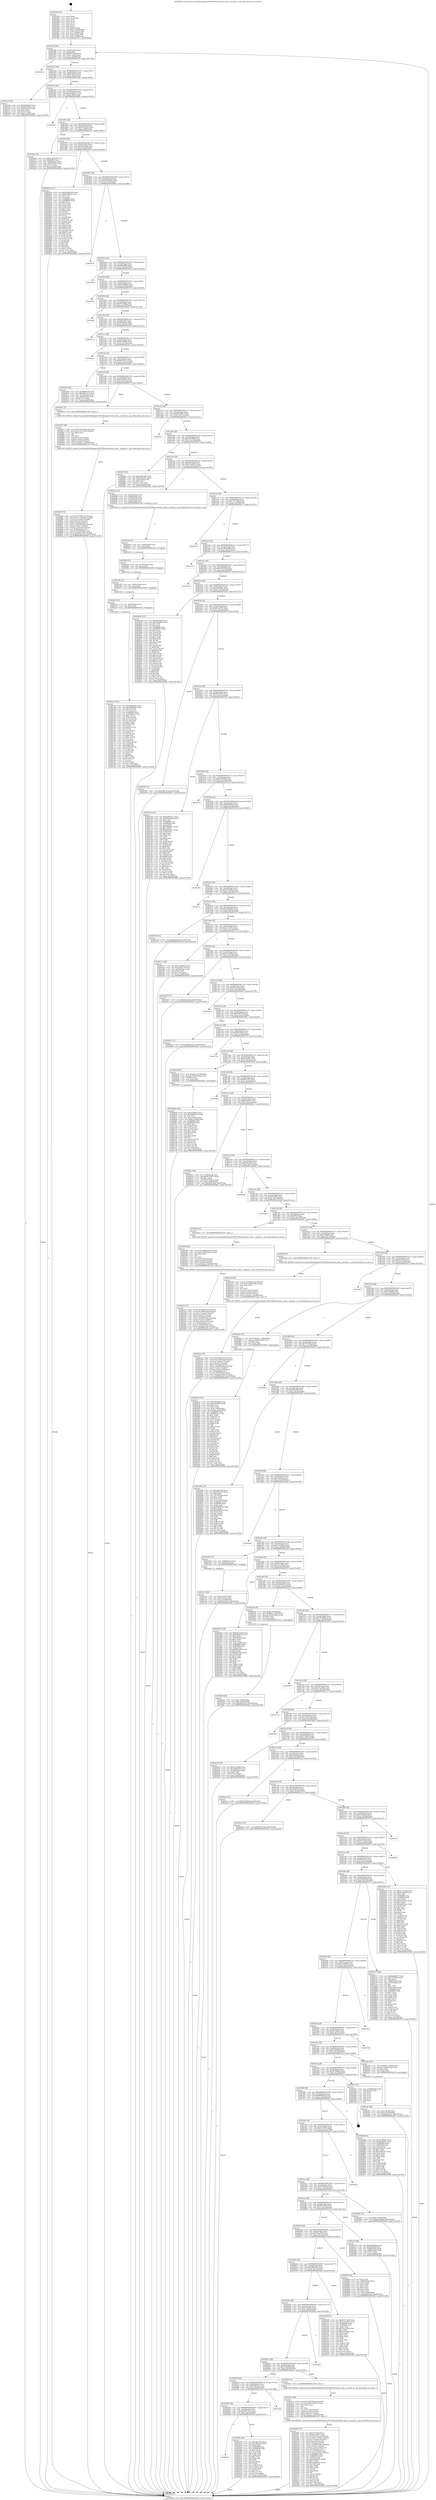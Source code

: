digraph "0x4018d0" {
  label = "0x4018d0 (/mnt/c/Users/mathe/Desktop/tcc/POCII/binaries/extr_blas.c_smooth_l1_cpu_Final-ollvm.out::main(0))"
  labelloc = "t"
  node[shape=record]

  Entry [label="",width=0.3,height=0.3,shape=circle,fillcolor=black,style=filled]
  "0x401902" [label="{
     0x401902 [32]\l
     | [instrs]\l
     &nbsp;&nbsp;0x401902 \<+6\>: mov -0xe0(%rbp),%eax\l
     &nbsp;&nbsp;0x401908 \<+2\>: mov %eax,%ecx\l
     &nbsp;&nbsp;0x40190a \<+6\>: sub $0x8507dde6,%ecx\l
     &nbsp;&nbsp;0x401910 \<+6\>: mov %eax,-0xe4(%rbp)\l
     &nbsp;&nbsp;0x401916 \<+6\>: mov %ecx,-0xe8(%rbp)\l
     &nbsp;&nbsp;0x40191c \<+6\>: je 000000000040301d \<main+0x174d\>\l
  }"]
  "0x40301d" [label="{
     0x40301d\l
  }", style=dashed]
  "0x401922" [label="{
     0x401922 [28]\l
     | [instrs]\l
     &nbsp;&nbsp;0x401922 \<+5\>: jmp 0000000000401927 \<main+0x57\>\l
     &nbsp;&nbsp;0x401927 \<+6\>: mov -0xe4(%rbp),%eax\l
     &nbsp;&nbsp;0x40192d \<+5\>: sub $0x85cf239a,%eax\l
     &nbsp;&nbsp;0x401932 \<+6\>: mov %eax,-0xec(%rbp)\l
     &nbsp;&nbsp;0x401938 \<+6\>: je 00000000004021da \<main+0x90a\>\l
  }"]
  Exit [label="",width=0.3,height=0.3,shape=circle,fillcolor=black,style=filled,peripheries=2]
  "0x4021da" [label="{
     0x4021da [30]\l
     | [instrs]\l
     &nbsp;&nbsp;0x4021da \<+5\>: mov $0xdd55f4c8,%eax\l
     &nbsp;&nbsp;0x4021df \<+5\>: mov $0x207f52b8,%ecx\l
     &nbsp;&nbsp;0x4021e4 \<+3\>: mov -0x30(%rbp),%edx\l
     &nbsp;&nbsp;0x4021e7 \<+3\>: cmp $0x1,%edx\l
     &nbsp;&nbsp;0x4021ea \<+3\>: cmovl %ecx,%eax\l
     &nbsp;&nbsp;0x4021ed \<+6\>: mov %eax,-0xe0(%rbp)\l
     &nbsp;&nbsp;0x4021f3 \<+5\>: jmp 000000000040382f \<main+0x1f5f\>\l
  }"]
  "0x40193e" [label="{
     0x40193e [28]\l
     | [instrs]\l
     &nbsp;&nbsp;0x40193e \<+5\>: jmp 0000000000401943 \<main+0x73\>\l
     &nbsp;&nbsp;0x401943 \<+6\>: mov -0xe4(%rbp),%eax\l
     &nbsp;&nbsp;0x401949 \<+5\>: sub $0x8a4db577,%eax\l
     &nbsp;&nbsp;0x40194e \<+6\>: mov %eax,-0xf0(%rbp)\l
     &nbsp;&nbsp;0x401954 \<+6\>: je 0000000000403649 \<main+0x1d79\>\l
  }"]
  "0x402c1b" [label="{
     0x402c1b [143]\l
     | [instrs]\l
     &nbsp;&nbsp;0x402c1b \<+5\>: mov $0xfad6ee87,%eax\l
     &nbsp;&nbsp;0x402c20 \<+6\>: mov $0x26d28ef6,%r9d\l
     &nbsp;&nbsp;0x402c26 \<+3\>: mov $0x1,%r10b\l
     &nbsp;&nbsp;0x402c29 \<+3\>: xor %r11d,%r11d\l
     &nbsp;&nbsp;0x402c2c \<+7\>: mov 0x406080,%ebx\l
     &nbsp;&nbsp;0x402c33 \<+8\>: mov 0x406094,%r14d\l
     &nbsp;&nbsp;0x402c3b \<+4\>: sub $0x1,%r11d\l
     &nbsp;&nbsp;0x402c3f \<+3\>: mov %ebx,%r15d\l
     &nbsp;&nbsp;0x402c42 \<+3\>: add %r11d,%r15d\l
     &nbsp;&nbsp;0x402c45 \<+4\>: imul %r15d,%ebx\l
     &nbsp;&nbsp;0x402c49 \<+3\>: and $0x1,%ebx\l
     &nbsp;&nbsp;0x402c4c \<+3\>: cmp $0x0,%ebx\l
     &nbsp;&nbsp;0x402c4f \<+4\>: sete %r12b\l
     &nbsp;&nbsp;0x402c53 \<+4\>: cmp $0xa,%r14d\l
     &nbsp;&nbsp;0x402c57 \<+4\>: setl %r13b\l
     &nbsp;&nbsp;0x402c5b \<+3\>: mov %r12b,%cl\l
     &nbsp;&nbsp;0x402c5e \<+3\>: xor $0xff,%cl\l
     &nbsp;&nbsp;0x402c61 \<+3\>: mov %r13b,%dl\l
     &nbsp;&nbsp;0x402c64 \<+3\>: xor $0xff,%dl\l
     &nbsp;&nbsp;0x402c67 \<+4\>: xor $0x1,%r10b\l
     &nbsp;&nbsp;0x402c6b \<+3\>: mov %cl,%sil\l
     &nbsp;&nbsp;0x402c6e \<+4\>: and $0xff,%sil\l
     &nbsp;&nbsp;0x402c72 \<+3\>: and %r10b,%r12b\l
     &nbsp;&nbsp;0x402c75 \<+3\>: mov %dl,%dil\l
     &nbsp;&nbsp;0x402c78 \<+4\>: and $0xff,%dil\l
     &nbsp;&nbsp;0x402c7c \<+3\>: and %r10b,%r13b\l
     &nbsp;&nbsp;0x402c7f \<+3\>: or %r12b,%sil\l
     &nbsp;&nbsp;0x402c82 \<+3\>: or %r13b,%dil\l
     &nbsp;&nbsp;0x402c85 \<+3\>: xor %dil,%sil\l
     &nbsp;&nbsp;0x402c88 \<+2\>: or %dl,%cl\l
     &nbsp;&nbsp;0x402c8a \<+3\>: xor $0xff,%cl\l
     &nbsp;&nbsp;0x402c8d \<+4\>: or $0x1,%r10b\l
     &nbsp;&nbsp;0x402c91 \<+3\>: and %r10b,%cl\l
     &nbsp;&nbsp;0x402c94 \<+3\>: or %cl,%sil\l
     &nbsp;&nbsp;0x402c97 \<+4\>: test $0x1,%sil\l
     &nbsp;&nbsp;0x402c9b \<+4\>: cmovne %r9d,%eax\l
     &nbsp;&nbsp;0x402c9f \<+6\>: mov %eax,-0xe0(%rbp)\l
     &nbsp;&nbsp;0x402ca5 \<+5\>: jmp 000000000040382f \<main+0x1f5f\>\l
  }"]
  "0x403649" [label="{
     0x403649\l
  }", style=dashed]
  "0x40195a" [label="{
     0x40195a [28]\l
     | [instrs]\l
     &nbsp;&nbsp;0x40195a \<+5\>: jmp 000000000040195f \<main+0x8f\>\l
     &nbsp;&nbsp;0x40195f \<+6\>: mov -0xe4(%rbp),%eax\l
     &nbsp;&nbsp;0x401965 \<+5\>: sub $0x952a3739,%eax\l
     &nbsp;&nbsp;0x40196a \<+6\>: mov %eax,-0xf4(%rbp)\l
     &nbsp;&nbsp;0x401970 \<+6\>: je 000000000040226c \<main+0x99c\>\l
  }"]
  "0x402c0c" [label="{
     0x402c0c [15]\l
     | [instrs]\l
     &nbsp;&nbsp;0x402c0c \<+7\>: mov -0x90(%rbp),%rcx\l
     &nbsp;&nbsp;0x402c13 \<+3\>: mov %rcx,%rdi\l
     &nbsp;&nbsp;0x402c16 \<+5\>: call 0000000000401030 \<free@plt\>\l
     | [calls]\l
     &nbsp;&nbsp;0x401030 \{1\} (unknown)\l
  }"]
  "0x40226c" [label="{
     0x40226c [30]\l
     | [instrs]\l
     &nbsp;&nbsp;0x40226c \<+5\>: mov $0x410ddc48,%eax\l
     &nbsp;&nbsp;0x402271 \<+5\>: mov $0xf2ffb3,%ecx\l
     &nbsp;&nbsp;0x402276 \<+3\>: mov -0x64(%rbp),%edx\l
     &nbsp;&nbsp;0x402279 \<+3\>: cmp -0x54(%rbp),%edx\l
     &nbsp;&nbsp;0x40227c \<+3\>: cmovl %ecx,%eax\l
     &nbsp;&nbsp;0x40227f \<+6\>: mov %eax,-0xe0(%rbp)\l
     &nbsp;&nbsp;0x402285 \<+5\>: jmp 000000000040382f \<main+0x1f5f\>\l
  }"]
  "0x401976" [label="{
     0x401976 [28]\l
     | [instrs]\l
     &nbsp;&nbsp;0x401976 \<+5\>: jmp 000000000040197b \<main+0xab\>\l
     &nbsp;&nbsp;0x40197b \<+6\>: mov -0xe4(%rbp),%eax\l
     &nbsp;&nbsp;0x401981 \<+5\>: sub $0xa2a9c108,%eax\l
     &nbsp;&nbsp;0x401986 \<+6\>: mov %eax,-0xf8(%rbp)\l
     &nbsp;&nbsp;0x40198c \<+6\>: je 000000000040291d \<main+0x104d\>\l
  }"]
  "0x402c00" [label="{
     0x402c00 [12]\l
     | [instrs]\l
     &nbsp;&nbsp;0x402c00 \<+4\>: mov -0x80(%rbp),%rcx\l
     &nbsp;&nbsp;0x402c04 \<+3\>: mov %rcx,%rdi\l
     &nbsp;&nbsp;0x402c07 \<+5\>: call 0000000000401030 \<free@plt\>\l
     | [calls]\l
     &nbsp;&nbsp;0x401030 \{1\} (unknown)\l
  }"]
  "0x40291d" [label="{
     0x40291d [137]\l
     | [instrs]\l
     &nbsp;&nbsp;0x40291d \<+5\>: mov $0xb596a83d,%eax\l
     &nbsp;&nbsp;0x402922 \<+5\>: mov $0x634bb42,%ecx\l
     &nbsp;&nbsp;0x402927 \<+2\>: mov $0x1,%dl\l
     &nbsp;&nbsp;0x402929 \<+2\>: xor %esi,%esi\l
     &nbsp;&nbsp;0x40292b \<+7\>: mov 0x406080,%edi\l
     &nbsp;&nbsp;0x402932 \<+8\>: mov 0x406094,%r8d\l
     &nbsp;&nbsp;0x40293a \<+3\>: sub $0x1,%esi\l
     &nbsp;&nbsp;0x40293d \<+3\>: mov %edi,%r9d\l
     &nbsp;&nbsp;0x402940 \<+3\>: add %esi,%r9d\l
     &nbsp;&nbsp;0x402943 \<+4\>: imul %r9d,%edi\l
     &nbsp;&nbsp;0x402947 \<+3\>: and $0x1,%edi\l
     &nbsp;&nbsp;0x40294a \<+3\>: cmp $0x0,%edi\l
     &nbsp;&nbsp;0x40294d \<+4\>: sete %r10b\l
     &nbsp;&nbsp;0x402951 \<+4\>: cmp $0xa,%r8d\l
     &nbsp;&nbsp;0x402955 \<+4\>: setl %r11b\l
     &nbsp;&nbsp;0x402959 \<+3\>: mov %r10b,%bl\l
     &nbsp;&nbsp;0x40295c \<+3\>: xor $0xff,%bl\l
     &nbsp;&nbsp;0x40295f \<+3\>: mov %r11b,%r14b\l
     &nbsp;&nbsp;0x402962 \<+4\>: xor $0xff,%r14b\l
     &nbsp;&nbsp;0x402966 \<+3\>: xor $0x1,%dl\l
     &nbsp;&nbsp;0x402969 \<+3\>: mov %bl,%r15b\l
     &nbsp;&nbsp;0x40296c \<+4\>: and $0xff,%r15b\l
     &nbsp;&nbsp;0x402970 \<+3\>: and %dl,%r10b\l
     &nbsp;&nbsp;0x402973 \<+3\>: mov %r14b,%r12b\l
     &nbsp;&nbsp;0x402976 \<+4\>: and $0xff,%r12b\l
     &nbsp;&nbsp;0x40297a \<+3\>: and %dl,%r11b\l
     &nbsp;&nbsp;0x40297d \<+3\>: or %r10b,%r15b\l
     &nbsp;&nbsp;0x402980 \<+3\>: or %r11b,%r12b\l
     &nbsp;&nbsp;0x402983 \<+3\>: xor %r12b,%r15b\l
     &nbsp;&nbsp;0x402986 \<+3\>: or %r14b,%bl\l
     &nbsp;&nbsp;0x402989 \<+3\>: xor $0xff,%bl\l
     &nbsp;&nbsp;0x40298c \<+3\>: or $0x1,%dl\l
     &nbsp;&nbsp;0x40298f \<+2\>: and %dl,%bl\l
     &nbsp;&nbsp;0x402991 \<+3\>: or %bl,%r15b\l
     &nbsp;&nbsp;0x402994 \<+4\>: test $0x1,%r15b\l
     &nbsp;&nbsp;0x402998 \<+3\>: cmovne %ecx,%eax\l
     &nbsp;&nbsp;0x40299b \<+6\>: mov %eax,-0xe0(%rbp)\l
     &nbsp;&nbsp;0x4029a1 \<+5\>: jmp 000000000040382f \<main+0x1f5f\>\l
  }"]
  "0x401992" [label="{
     0x401992 [28]\l
     | [instrs]\l
     &nbsp;&nbsp;0x401992 \<+5\>: jmp 0000000000401997 \<main+0xc7\>\l
     &nbsp;&nbsp;0x401997 \<+6\>: mov -0xe4(%rbp),%eax\l
     &nbsp;&nbsp;0x40199d \<+5\>: sub $0xb596a83d,%eax\l
     &nbsp;&nbsp;0x4019a2 \<+6\>: mov %eax,-0xfc(%rbp)\l
     &nbsp;&nbsp;0x4019a8 \<+6\>: je 0000000000403658 \<main+0x1d88\>\l
  }"]
  "0x402bf4" [label="{
     0x402bf4 [12]\l
     | [instrs]\l
     &nbsp;&nbsp;0x402bf4 \<+4\>: mov -0x70(%rbp),%rcx\l
     &nbsp;&nbsp;0x402bf8 \<+3\>: mov %rcx,%rdi\l
     &nbsp;&nbsp;0x402bfb \<+5\>: call 0000000000401030 \<free@plt\>\l
     | [calls]\l
     &nbsp;&nbsp;0x401030 \{1\} (unknown)\l
  }"]
  "0x403658" [label="{
     0x403658\l
  }", style=dashed]
  "0x4019ae" [label="{
     0x4019ae [28]\l
     | [instrs]\l
     &nbsp;&nbsp;0x4019ae \<+5\>: jmp 00000000004019b3 \<main+0xe3\>\l
     &nbsp;&nbsp;0x4019b3 \<+6\>: mov -0xe4(%rbp),%eax\l
     &nbsp;&nbsp;0x4019b9 \<+5\>: sub $0xb8da6f64,%eax\l
     &nbsp;&nbsp;0x4019be \<+6\>: mov %eax,-0x100(%rbp)\l
     &nbsp;&nbsp;0x4019c4 \<+6\>: je 000000000040342d \<main+0x1b5d\>\l
  }"]
  "0x402be8" [label="{
     0x402be8 [12]\l
     | [instrs]\l
     &nbsp;&nbsp;0x402be8 \<+4\>: mov -0x60(%rbp),%rcx\l
     &nbsp;&nbsp;0x402bec \<+3\>: mov %rcx,%rdi\l
     &nbsp;&nbsp;0x402bef \<+5\>: call 0000000000401030 \<free@plt\>\l
     | [calls]\l
     &nbsp;&nbsp;0x401030 \{1\} (unknown)\l
  }"]
  "0x40342d" [label="{
     0x40342d\l
  }", style=dashed]
  "0x4019ca" [label="{
     0x4019ca [28]\l
     | [instrs]\l
     &nbsp;&nbsp;0x4019ca \<+5\>: jmp 00000000004019cf \<main+0xff\>\l
     &nbsp;&nbsp;0x4019cf \<+6\>: mov -0xe4(%rbp),%eax\l
     &nbsp;&nbsp;0x4019d5 \<+5\>: sub $0xb94380d5,%eax\l
     &nbsp;&nbsp;0x4019da \<+6\>: mov %eax,-0x104(%rbp)\l
     &nbsp;&nbsp;0x4019e0 \<+6\>: je 0000000000402d7f \<main+0x14af\>\l
  }"]
  "0x402ace" [label="{
     0x402ace [78]\l
     | [instrs]\l
     &nbsp;&nbsp;0x402ace \<+8\>: movsd 0x154a(%rip),%xmm1\l
     &nbsp;&nbsp;0x402ad6 \<+8\>: movsd 0x154a(%rip),%xmm2\l
     &nbsp;&nbsp;0x402ade \<+4\>: cvtss2sd %xmm0,%xmm0\l
     &nbsp;&nbsp;0x402ae2 \<+4\>: divsd %xmm2,%xmm0\l
     &nbsp;&nbsp;0x402ae6 \<+4\>: addsd %xmm0,%xmm1\l
     &nbsp;&nbsp;0x402aea \<+8\>: movsd -0x238(%rbp),%xmm0\l
     &nbsp;&nbsp;0x402af2 \<+4\>: mulsd %xmm1,%xmm0\l
     &nbsp;&nbsp;0x402af6 \<+4\>: cvtsd2ss %xmm0,%xmm0\l
     &nbsp;&nbsp;0x402afa \<+7\>: mov -0x90(%rbp),%rsi\l
     &nbsp;&nbsp;0x402b01 \<+7\>: movslq -0x94(%rbp),%rdi\l
     &nbsp;&nbsp;0x402b08 \<+5\>: movss %xmm0,(%rsi,%rdi,4)\l
     &nbsp;&nbsp;0x402b0d \<+10\>: movl $0xf9da4321,-0xe0(%rbp)\l
     &nbsp;&nbsp;0x402b17 \<+5\>: jmp 000000000040382f \<main+0x1f5f\>\l
  }"]
  "0x402d7f" [label="{
     0x402d7f\l
  }", style=dashed]
  "0x4019e6" [label="{
     0x4019e6 [28]\l
     | [instrs]\l
     &nbsp;&nbsp;0x4019e6 \<+5\>: jmp 00000000004019eb \<main+0x11b\>\l
     &nbsp;&nbsp;0x4019eb \<+6\>: mov -0xe4(%rbp),%eax\l
     &nbsp;&nbsp;0x4019f1 \<+5\>: sub $0xb97e7d92,%eax\l
     &nbsp;&nbsp;0x4019f6 \<+6\>: mov %eax,-0x108(%rbp)\l
     &nbsp;&nbsp;0x4019fc \<+6\>: je 0000000000402fff \<main+0x172f\>\l
  }"]
  "0x402a9d" [label="{
     0x402a9d [49]\l
     | [instrs]\l
     &nbsp;&nbsp;0x402a9d \<+8\>: movsd 0x158b(%rip),%xmm0\l
     &nbsp;&nbsp;0x402aa5 \<+8\>: movsd 0x158b(%rip),%xmm1\l
     &nbsp;&nbsp;0x402aad \<+5\>: mov $0x2,%ecx\l
     &nbsp;&nbsp;0x402ab2 \<+1\>: cltd\l
     &nbsp;&nbsp;0x402ab3 \<+2\>: idiv %ecx\l
     &nbsp;&nbsp;0x402ab5 \<+4\>: cvtsi2sd %edx,%xmm2\l
     &nbsp;&nbsp;0x402ab9 \<+4\>: mulsd %xmm2,%xmm1\l
     &nbsp;&nbsp;0x402abd \<+4\>: addsd %xmm0,%xmm1\l
     &nbsp;&nbsp;0x402ac1 \<+8\>: movsd %xmm1,-0x238(%rbp)\l
     &nbsp;&nbsp;0x402ac9 \<+5\>: call 00000000004011d0 \<next_f\>\l
     | [calls]\l
     &nbsp;&nbsp;0x4011d0 \{65025\} (/mnt/c/Users/mathe/Desktop/tcc/POCII/binaries/extr_blas.c_smooth_l1_cpu_Final-ollvm.out::next_f)\l
  }"]
  "0x402fff" [label="{
     0x402fff\l
  }", style=dashed]
  "0x401a02" [label="{
     0x401a02 [28]\l
     | [instrs]\l
     &nbsp;&nbsp;0x401a02 \<+5\>: jmp 0000000000401a07 \<main+0x137\>\l
     &nbsp;&nbsp;0x401a07 \<+6\>: mov -0xe4(%rbp),%eax\l
     &nbsp;&nbsp;0x401a0d \<+5\>: sub $0xbbbbe8aa,%eax\l
     &nbsp;&nbsp;0x401a12 \<+6\>: mov %eax,-0x10c(%rbp)\l
     &nbsp;&nbsp;0x401a18 \<+6\>: je 0000000000403512 \<main+0x1c42\>\l
  }"]
  "0x4029c3" [label="{
     0x4029c3 [162]\l
     | [instrs]\l
     &nbsp;&nbsp;0x4029c3 \<+5\>: mov $0xb596a83d,%ecx\l
     &nbsp;&nbsp;0x4029c8 \<+5\>: mov $0xef1be694,%edx\l
     &nbsp;&nbsp;0x4029cd \<+3\>: mov $0x1,%sil\l
     &nbsp;&nbsp;0x4029d0 \<+3\>: xor %r8d,%r8d\l
     &nbsp;&nbsp;0x4029d3 \<+7\>: mov %rax,-0x90(%rbp)\l
     &nbsp;&nbsp;0x4029da \<+10\>: movl $0x0,-0x94(%rbp)\l
     &nbsp;&nbsp;0x4029e4 \<+8\>: mov 0x406080,%r9d\l
     &nbsp;&nbsp;0x4029ec \<+8\>: mov 0x406094,%r10d\l
     &nbsp;&nbsp;0x4029f4 \<+4\>: sub $0x1,%r8d\l
     &nbsp;&nbsp;0x4029f8 \<+3\>: mov %r9d,%r11d\l
     &nbsp;&nbsp;0x4029fb \<+3\>: add %r8d,%r11d\l
     &nbsp;&nbsp;0x4029fe \<+4\>: imul %r11d,%r9d\l
     &nbsp;&nbsp;0x402a02 \<+4\>: and $0x1,%r9d\l
     &nbsp;&nbsp;0x402a06 \<+4\>: cmp $0x0,%r9d\l
     &nbsp;&nbsp;0x402a0a \<+3\>: sete %bl\l
     &nbsp;&nbsp;0x402a0d \<+4\>: cmp $0xa,%r10d\l
     &nbsp;&nbsp;0x402a11 \<+4\>: setl %r14b\l
     &nbsp;&nbsp;0x402a15 \<+3\>: mov %bl,%r15b\l
     &nbsp;&nbsp;0x402a18 \<+4\>: xor $0xff,%r15b\l
     &nbsp;&nbsp;0x402a1c \<+3\>: mov %r14b,%r12b\l
     &nbsp;&nbsp;0x402a1f \<+4\>: xor $0xff,%r12b\l
     &nbsp;&nbsp;0x402a23 \<+4\>: xor $0x0,%sil\l
     &nbsp;&nbsp;0x402a27 \<+3\>: mov %r15b,%r13b\l
     &nbsp;&nbsp;0x402a2a \<+4\>: and $0x0,%r13b\l
     &nbsp;&nbsp;0x402a2e \<+3\>: and %sil,%bl\l
     &nbsp;&nbsp;0x402a31 \<+3\>: mov %r12b,%al\l
     &nbsp;&nbsp;0x402a34 \<+2\>: and $0x0,%al\l
     &nbsp;&nbsp;0x402a36 \<+3\>: and %sil,%r14b\l
     &nbsp;&nbsp;0x402a39 \<+3\>: or %bl,%r13b\l
     &nbsp;&nbsp;0x402a3c \<+3\>: or %r14b,%al\l
     &nbsp;&nbsp;0x402a3f \<+3\>: xor %al,%r13b\l
     &nbsp;&nbsp;0x402a42 \<+3\>: or %r12b,%r15b\l
     &nbsp;&nbsp;0x402a45 \<+4\>: xor $0xff,%r15b\l
     &nbsp;&nbsp;0x402a49 \<+4\>: or $0x0,%sil\l
     &nbsp;&nbsp;0x402a4d \<+3\>: and %sil,%r15b\l
     &nbsp;&nbsp;0x402a50 \<+3\>: or %r15b,%r13b\l
     &nbsp;&nbsp;0x402a53 \<+4\>: test $0x1,%r13b\l
     &nbsp;&nbsp;0x402a57 \<+3\>: cmovne %edx,%ecx\l
     &nbsp;&nbsp;0x402a5a \<+6\>: mov %ecx,-0xe0(%rbp)\l
     &nbsp;&nbsp;0x402a60 \<+5\>: jmp 000000000040382f \<main+0x1f5f\>\l
  }"]
  "0x403512" [label="{
     0x403512\l
  }", style=dashed]
  "0x401a1e" [label="{
     0x401a1e [28]\l
     | [instrs]\l
     &nbsp;&nbsp;0x401a1e \<+5\>: jmp 0000000000401a23 \<main+0x153\>\l
     &nbsp;&nbsp;0x401a23 \<+6\>: mov -0xe4(%rbp),%eax\l
     &nbsp;&nbsp;0x401a29 \<+5\>: sub $0xbbc7b968,%eax\l
     &nbsp;&nbsp;0x401a2e \<+6\>: mov %eax,-0x110(%rbp)\l
     &nbsp;&nbsp;0x401a34 \<+6\>: je 00000000004032ca \<main+0x19fa\>\l
  }"]
  "0x4028a8" [label="{
     0x4028a8 [75]\l
     | [instrs]\l
     &nbsp;&nbsp;0x4028a8 \<+8\>: movsd 0x1770(%rip),%xmm1\l
     &nbsp;&nbsp;0x4028b0 \<+8\>: movsd 0x1770(%rip),%xmm2\l
     &nbsp;&nbsp;0x4028b8 \<+4\>: cvtss2sd %xmm0,%xmm0\l
     &nbsp;&nbsp;0x4028bc \<+4\>: divsd %xmm2,%xmm0\l
     &nbsp;&nbsp;0x4028c0 \<+4\>: addsd %xmm0,%xmm1\l
     &nbsp;&nbsp;0x4028c4 \<+8\>: movsd -0x230(%rbp),%xmm0\l
     &nbsp;&nbsp;0x4028cc \<+4\>: mulsd %xmm1,%xmm0\l
     &nbsp;&nbsp;0x4028d0 \<+4\>: cvtsd2ss %xmm0,%xmm0\l
     &nbsp;&nbsp;0x4028d4 \<+4\>: mov -0x80(%rbp),%rsi\l
     &nbsp;&nbsp;0x4028d8 \<+7\>: movslq -0x84(%rbp),%rdi\l
     &nbsp;&nbsp;0x4028df \<+5\>: movss %xmm0,(%rsi,%rdi,4)\l
     &nbsp;&nbsp;0x4028e4 \<+10\>: movl $0x576ac7b3,-0xe0(%rbp)\l
     &nbsp;&nbsp;0x4028ee \<+5\>: jmp 000000000040382f \<main+0x1f5f\>\l
  }"]
  "0x4032ca" [label="{
     0x4032ca\l
  }", style=dashed]
  "0x401a3a" [label="{
     0x401a3a [28]\l
     | [instrs]\l
     &nbsp;&nbsp;0x401a3a \<+5\>: jmp 0000000000401a3f \<main+0x16f\>\l
     &nbsp;&nbsp;0x401a3f \<+6\>: mov -0xe4(%rbp),%eax\l
     &nbsp;&nbsp;0x401a45 \<+5\>: sub $0xbbe52313,%eax\l
     &nbsp;&nbsp;0x401a4a \<+6\>: mov %eax,-0x114(%rbp)\l
     &nbsp;&nbsp;0x401a50 \<+6\>: je 000000000040240b \<main+0xb3b\>\l
  }"]
  "0x402877" [label="{
     0x402877 [49]\l
     | [instrs]\l
     &nbsp;&nbsp;0x402877 \<+8\>: movsd 0x17b1(%rip),%xmm0\l
     &nbsp;&nbsp;0x40287f \<+8\>: movsd 0x17b1(%rip),%xmm1\l
     &nbsp;&nbsp;0x402887 \<+5\>: mov $0x2,%ecx\l
     &nbsp;&nbsp;0x40288c \<+1\>: cltd\l
     &nbsp;&nbsp;0x40288d \<+2\>: idiv %ecx\l
     &nbsp;&nbsp;0x40288f \<+4\>: cvtsi2sd %edx,%xmm2\l
     &nbsp;&nbsp;0x402893 \<+4\>: mulsd %xmm2,%xmm1\l
     &nbsp;&nbsp;0x402897 \<+4\>: addsd %xmm0,%xmm1\l
     &nbsp;&nbsp;0x40289b \<+8\>: movsd %xmm1,-0x230(%rbp)\l
     &nbsp;&nbsp;0x4028a3 \<+5\>: call 00000000004011d0 \<next_f\>\l
     | [calls]\l
     &nbsp;&nbsp;0x4011d0 \{65025\} (/mnt/c/Users/mathe/Desktop/tcc/POCII/binaries/extr_blas.c_smooth_l1_cpu_Final-ollvm.out::next_f)\l
  }"]
  "0x40240b" [label="{
     0x40240b [30]\l
     | [instrs]\l
     &nbsp;&nbsp;0x40240b \<+5\>: mov $0x48984e7b,%eax\l
     &nbsp;&nbsp;0x402410 \<+5\>: mov $0x3403c145,%ecx\l
     &nbsp;&nbsp;0x402415 \<+3\>: mov -0x74(%rbp),%edx\l
     &nbsp;&nbsp;0x402418 \<+3\>: cmp -0x68(%rbp),%edx\l
     &nbsp;&nbsp;0x40241b \<+3\>: cmovl %ecx,%eax\l
     &nbsp;&nbsp;0x40241e \<+6\>: mov %eax,-0xe0(%rbp)\l
     &nbsp;&nbsp;0x402424 \<+5\>: jmp 000000000040382f \<main+0x1f5f\>\l
  }"]
  "0x401a56" [label="{
     0x401a56 [28]\l
     | [instrs]\l
     &nbsp;&nbsp;0x401a56 \<+5\>: jmp 0000000000401a5b \<main+0x18b\>\l
     &nbsp;&nbsp;0x401a5b \<+6\>: mov -0xe4(%rbp),%eax\l
     &nbsp;&nbsp;0x401a61 \<+5\>: sub $0xbc291951,%eax\l
     &nbsp;&nbsp;0x401a66 \<+6\>: mov %eax,-0x118(%rbp)\l
     &nbsp;&nbsp;0x401a6c \<+6\>: je 0000000000402872 \<main+0xfa2\>\l
  }"]
  "0x4026dd" [label="{
     0x4026dd [104]\l
     | [instrs]\l
     &nbsp;&nbsp;0x4026dd \<+5\>: mov $0x7b36f819,%ecx\l
     &nbsp;&nbsp;0x4026e2 \<+5\>: mov $0xe8d8ba6e,%edx\l
     &nbsp;&nbsp;0x4026e7 \<+2\>: xor %esi,%esi\l
     &nbsp;&nbsp;0x4026e9 \<+4\>: mov %rax,-0x80(%rbp)\l
     &nbsp;&nbsp;0x4026ed \<+10\>: movl $0x0,-0x84(%rbp)\l
     &nbsp;&nbsp;0x4026f7 \<+8\>: mov 0x406080,%r8d\l
     &nbsp;&nbsp;0x4026ff \<+8\>: mov 0x406094,%r9d\l
     &nbsp;&nbsp;0x402707 \<+3\>: sub $0x1,%esi\l
     &nbsp;&nbsp;0x40270a \<+3\>: mov %r8d,%r10d\l
     &nbsp;&nbsp;0x40270d \<+3\>: add %esi,%r10d\l
     &nbsp;&nbsp;0x402710 \<+4\>: imul %r10d,%r8d\l
     &nbsp;&nbsp;0x402714 \<+4\>: and $0x1,%r8d\l
     &nbsp;&nbsp;0x402718 \<+4\>: cmp $0x0,%r8d\l
     &nbsp;&nbsp;0x40271c \<+4\>: sete %r11b\l
     &nbsp;&nbsp;0x402720 \<+4\>: cmp $0xa,%r9d\l
     &nbsp;&nbsp;0x402724 \<+3\>: setl %bl\l
     &nbsp;&nbsp;0x402727 \<+3\>: mov %r11b,%r14b\l
     &nbsp;&nbsp;0x40272a \<+3\>: and %bl,%r14b\l
     &nbsp;&nbsp;0x40272d \<+3\>: xor %bl,%r11b\l
     &nbsp;&nbsp;0x402730 \<+3\>: or %r11b,%r14b\l
     &nbsp;&nbsp;0x402733 \<+4\>: test $0x1,%r14b\l
     &nbsp;&nbsp;0x402737 \<+3\>: cmovne %edx,%ecx\l
     &nbsp;&nbsp;0x40273a \<+6\>: mov %ecx,-0xe0(%rbp)\l
     &nbsp;&nbsp;0x402740 \<+5\>: jmp 000000000040382f \<main+0x1f5f\>\l
  }"]
  "0x402872" [label="{
     0x402872 [5]\l
     | [instrs]\l
     &nbsp;&nbsp;0x402872 \<+5\>: call 0000000000401160 \<next_i\>\l
     | [calls]\l
     &nbsp;&nbsp;0x401160 \{65025\} (/mnt/c/Users/mathe/Desktop/tcc/POCII/binaries/extr_blas.c_smooth_l1_cpu_Final-ollvm.out::next_i)\l
  }"]
  "0x401a72" [label="{
     0x401a72 [28]\l
     | [instrs]\l
     &nbsp;&nbsp;0x401a72 \<+5\>: jmp 0000000000401a77 \<main+0x1a7\>\l
     &nbsp;&nbsp;0x401a77 \<+6\>: mov -0xe4(%rbp),%eax\l
     &nbsp;&nbsp;0x401a7d \<+5\>: sub $0xbdb2e8b1,%eax\l
     &nbsp;&nbsp;0x401a82 \<+6\>: mov %eax,-0x11c(%rbp)\l
     &nbsp;&nbsp;0x401a88 \<+6\>: je 00000000004030a1 \<main+0x17d1\>\l
  }"]
  "0x4020ae" [label="{
     0x4020ae\l
  }", style=dashed]
  "0x4030a1" [label="{
     0x4030a1\l
  }", style=dashed]
  "0x401a8e" [label="{
     0x401a8e [28]\l
     | [instrs]\l
     &nbsp;&nbsp;0x401a8e \<+5\>: jmp 0000000000401a93 \<main+0x1c3\>\l
     &nbsp;&nbsp;0x401a93 \<+6\>: mov -0xe4(%rbp),%eax\l
     &nbsp;&nbsp;0x401a99 \<+5\>: sub $0xc51d7830,%eax\l
     &nbsp;&nbsp;0x401a9e \<+6\>: mov %eax,-0x120(%rbp)\l
     &nbsp;&nbsp;0x401aa4 \<+6\>: je 0000000000402854 \<main+0xf84\>\l
  }"]
  "0x40259e" [label="{
     0x40259e [86]\l
     | [instrs]\l
     &nbsp;&nbsp;0x40259e \<+5\>: mov $0x3d2c79e,%eax\l
     &nbsp;&nbsp;0x4025a3 \<+5\>: mov $0xa9bc230,%ecx\l
     &nbsp;&nbsp;0x4025a8 \<+2\>: xor %edx,%edx\l
     &nbsp;&nbsp;0x4025aa \<+7\>: mov 0x406080,%esi\l
     &nbsp;&nbsp;0x4025b1 \<+7\>: mov 0x406094,%edi\l
     &nbsp;&nbsp;0x4025b8 \<+3\>: sub $0x1,%edx\l
     &nbsp;&nbsp;0x4025bb \<+3\>: mov %esi,%r8d\l
     &nbsp;&nbsp;0x4025be \<+3\>: add %edx,%r8d\l
     &nbsp;&nbsp;0x4025c1 \<+4\>: imul %r8d,%esi\l
     &nbsp;&nbsp;0x4025c5 \<+3\>: and $0x1,%esi\l
     &nbsp;&nbsp;0x4025c8 \<+3\>: cmp $0x0,%esi\l
     &nbsp;&nbsp;0x4025cb \<+4\>: sete %r9b\l
     &nbsp;&nbsp;0x4025cf \<+3\>: cmp $0xa,%edi\l
     &nbsp;&nbsp;0x4025d2 \<+4\>: setl %r10b\l
     &nbsp;&nbsp;0x4025d6 \<+3\>: mov %r9b,%r11b\l
     &nbsp;&nbsp;0x4025d9 \<+3\>: and %r10b,%r11b\l
     &nbsp;&nbsp;0x4025dc \<+3\>: xor %r10b,%r9b\l
     &nbsp;&nbsp;0x4025df \<+3\>: or %r9b,%r11b\l
     &nbsp;&nbsp;0x4025e2 \<+4\>: test $0x1,%r11b\l
     &nbsp;&nbsp;0x4025e6 \<+3\>: cmovne %ecx,%eax\l
     &nbsp;&nbsp;0x4025e9 \<+6\>: mov %eax,-0xe0(%rbp)\l
     &nbsp;&nbsp;0x4025ef \<+5\>: jmp 000000000040382f \<main+0x1f5f\>\l
  }"]
  "0x402854" [label="{
     0x402854 [30]\l
     | [instrs]\l
     &nbsp;&nbsp;0x402854 \<+5\>: mov $0xa2a9c108,%eax\l
     &nbsp;&nbsp;0x402859 \<+5\>: mov $0xbc291951,%ecx\l
     &nbsp;&nbsp;0x40285e \<+3\>: mov -0x2a(%rbp),%dl\l
     &nbsp;&nbsp;0x402861 \<+3\>: test $0x1,%dl\l
     &nbsp;&nbsp;0x402864 \<+3\>: cmovne %ecx,%eax\l
     &nbsp;&nbsp;0x402867 \<+6\>: mov %eax,-0xe0(%rbp)\l
     &nbsp;&nbsp;0x40286d \<+5\>: jmp 000000000040382f \<main+0x1f5f\>\l
  }"]
  "0x401aaa" [label="{
     0x401aaa [28]\l
     | [instrs]\l
     &nbsp;&nbsp;0x401aaa \<+5\>: jmp 0000000000401aaf \<main+0x1df\>\l
     &nbsp;&nbsp;0x401aaf \<+6\>: mov -0xe4(%rbp),%eax\l
     &nbsp;&nbsp;0x401ab5 \<+5\>: sub $0xc52e4d97,%eax\l
     &nbsp;&nbsp;0x401aba \<+6\>: mov %eax,-0x124(%rbp)\l
     &nbsp;&nbsp;0x401ac0 \<+6\>: je 0000000000402bcd \<main+0x12fd\>\l
  }"]
  "0x402092" [label="{
     0x402092 [28]\l
     | [instrs]\l
     &nbsp;&nbsp;0x402092 \<+5\>: jmp 0000000000402097 \<main+0x7c7\>\l
     &nbsp;&nbsp;0x402097 \<+6\>: mov -0xe4(%rbp),%eax\l
     &nbsp;&nbsp;0x40209d \<+5\>: sub $0x63871e3a,%eax\l
     &nbsp;&nbsp;0x4020a2 \<+6\>: mov %eax,-0x1fc(%rbp)\l
     &nbsp;&nbsp;0x4020a8 \<+6\>: je 000000000040259e \<main+0xcce\>\l
  }"]
  "0x402bcd" [label="{
     0x402bcd [27]\l
     | [instrs]\l
     &nbsp;&nbsp;0x402bcd \<+3\>: mov -0x50(%rbp),%edi\l
     &nbsp;&nbsp;0x402bd0 \<+4\>: mov -0x60(%rbp),%rsi\l
     &nbsp;&nbsp;0x402bd4 \<+4\>: mov -0x70(%rbp),%rdx\l
     &nbsp;&nbsp;0x402bd8 \<+4\>: mov -0x80(%rbp),%rcx\l
     &nbsp;&nbsp;0x402bdc \<+7\>: mov -0x90(%rbp),%r8\l
     &nbsp;&nbsp;0x402be3 \<+5\>: call 0000000000401420 \<smooth_l1_cpu\>\l
     | [calls]\l
     &nbsp;&nbsp;0x401420 \{1\} (/mnt/c/Users/mathe/Desktop/tcc/POCII/binaries/extr_blas.c_smooth_l1_cpu_Final-ollvm.out::smooth_l1_cpu)\l
  }"]
  "0x401ac6" [label="{
     0x401ac6 [28]\l
     | [instrs]\l
     &nbsp;&nbsp;0x401ac6 \<+5\>: jmp 0000000000401acb \<main+0x1fb\>\l
     &nbsp;&nbsp;0x401acb \<+6\>: mov -0xe4(%rbp),%eax\l
     &nbsp;&nbsp;0x401ad1 \<+5\>: sub $0xc7977264,%eax\l
     &nbsp;&nbsp;0x401ad6 \<+6\>: mov %eax,-0x128(%rbp)\l
     &nbsp;&nbsp;0x401adc \<+6\>: je 000000000040322c \<main+0x195c\>\l
  }"]
  "0x4031d6" [label="{
     0x4031d6\l
  }", style=dashed]
  "0x40322c" [label="{
     0x40322c\l
  }", style=dashed]
  "0x401ae2" [label="{
     0x401ae2 [28]\l
     | [instrs]\l
     &nbsp;&nbsp;0x401ae2 \<+5\>: jmp 0000000000401ae7 \<main+0x217\>\l
     &nbsp;&nbsp;0x401ae7 \<+6\>: mov -0xe4(%rbp),%eax\l
     &nbsp;&nbsp;0x401aed \<+5\>: sub $0xc8f4a698,%eax\l
     &nbsp;&nbsp;0x401af2 \<+6\>: mov %eax,-0x12c(%rbp)\l
     &nbsp;&nbsp;0x401af8 \<+6\>: je 000000000040312a \<main+0x185a\>\l
  }"]
  "0x4024f2" [label="{
     0x4024f2 [157]\l
     | [instrs]\l
     &nbsp;&nbsp;0x4024f2 \<+5\>: mov $0x2c75a5cd,%ecx\l
     &nbsp;&nbsp;0x4024f7 \<+5\>: mov $0xd5ccb597,%edx\l
     &nbsp;&nbsp;0x4024fc \<+8\>: movsd 0x1b1c(%rip),%xmm1\l
     &nbsp;&nbsp;0x402504 \<+8\>: movsd 0x1b1c(%rip),%xmm2\l
     &nbsp;&nbsp;0x40250c \<+4\>: cvtss2sd %xmm0,%xmm0\l
     &nbsp;&nbsp;0x402510 \<+4\>: divsd %xmm2,%xmm0\l
     &nbsp;&nbsp;0x402514 \<+4\>: addsd %xmm0,%xmm1\l
     &nbsp;&nbsp;0x402518 \<+8\>: movsd -0x228(%rbp),%xmm0\l
     &nbsp;&nbsp;0x402520 \<+4\>: mulsd %xmm1,%xmm0\l
     &nbsp;&nbsp;0x402524 \<+4\>: cvtsd2ss %xmm0,%xmm0\l
     &nbsp;&nbsp;0x402528 \<+4\>: mov -0x70(%rbp),%rsi\l
     &nbsp;&nbsp;0x40252c \<+4\>: movslq -0x74(%rbp),%rdi\l
     &nbsp;&nbsp;0x402530 \<+5\>: movss %xmm0,(%rsi,%rdi,4)\l
     &nbsp;&nbsp;0x402535 \<+8\>: mov 0x406080,%r8d\l
     &nbsp;&nbsp;0x40253d \<+8\>: mov 0x406094,%r9d\l
     &nbsp;&nbsp;0x402545 \<+3\>: mov %r8d,%r10d\l
     &nbsp;&nbsp;0x402548 \<+7\>: sub $0xc4a84078,%r10d\l
     &nbsp;&nbsp;0x40254f \<+4\>: sub $0x1,%r10d\l
     &nbsp;&nbsp;0x402553 \<+7\>: add $0xc4a84078,%r10d\l
     &nbsp;&nbsp;0x40255a \<+4\>: imul %r10d,%r8d\l
     &nbsp;&nbsp;0x40255e \<+4\>: and $0x1,%r8d\l
     &nbsp;&nbsp;0x402562 \<+4\>: cmp $0x0,%r8d\l
     &nbsp;&nbsp;0x402566 \<+4\>: sete %r11b\l
     &nbsp;&nbsp;0x40256a \<+4\>: cmp $0xa,%r9d\l
     &nbsp;&nbsp;0x40256e \<+3\>: setl %bl\l
     &nbsp;&nbsp;0x402571 \<+3\>: mov %r11b,%r14b\l
     &nbsp;&nbsp;0x402574 \<+3\>: and %bl,%r14b\l
     &nbsp;&nbsp;0x402577 \<+3\>: xor %bl,%r11b\l
     &nbsp;&nbsp;0x40257a \<+3\>: or %r11b,%r14b\l
     &nbsp;&nbsp;0x40257d \<+4\>: test $0x1,%r14b\l
     &nbsp;&nbsp;0x402581 \<+3\>: cmovne %edx,%ecx\l
     &nbsp;&nbsp;0x402584 \<+6\>: mov %ecx,-0xe0(%rbp)\l
     &nbsp;&nbsp;0x40258a \<+5\>: jmp 000000000040382f \<main+0x1f5f\>\l
  }"]
  "0x40312a" [label="{
     0x40312a\l
  }", style=dashed]
  "0x401afe" [label="{
     0x401afe [28]\l
     | [instrs]\l
     &nbsp;&nbsp;0x401afe \<+5\>: jmp 0000000000401b03 \<main+0x233\>\l
     &nbsp;&nbsp;0x401b03 \<+6\>: mov -0xe4(%rbp),%eax\l
     &nbsp;&nbsp;0x401b09 \<+5\>: sub $0xc967927d,%eax\l
     &nbsp;&nbsp;0x401b0e \<+6\>: mov %eax,-0x130(%rbp)\l
     &nbsp;&nbsp;0x401b14 \<+6\>: je 0000000000402e90 \<main+0x15c0\>\l
  }"]
  "0x4024c1" [label="{
     0x4024c1 [49]\l
     | [instrs]\l
     &nbsp;&nbsp;0x4024c1 \<+8\>: movsd 0x1b67(%rip),%xmm0\l
     &nbsp;&nbsp;0x4024c9 \<+8\>: movsd 0x1b67(%rip),%xmm1\l
     &nbsp;&nbsp;0x4024d1 \<+5\>: mov $0x2,%ecx\l
     &nbsp;&nbsp;0x4024d6 \<+1\>: cltd\l
     &nbsp;&nbsp;0x4024d7 \<+2\>: idiv %ecx\l
     &nbsp;&nbsp;0x4024d9 \<+4\>: cvtsi2sd %edx,%xmm2\l
     &nbsp;&nbsp;0x4024dd \<+4\>: mulsd %xmm2,%xmm1\l
     &nbsp;&nbsp;0x4024e1 \<+4\>: addsd %xmm0,%xmm1\l
     &nbsp;&nbsp;0x4024e5 \<+8\>: movsd %xmm1,-0x228(%rbp)\l
     &nbsp;&nbsp;0x4024ed \<+5\>: call 00000000004011d0 \<next_f\>\l
     | [calls]\l
     &nbsp;&nbsp;0x4011d0 \{65025\} (/mnt/c/Users/mathe/Desktop/tcc/POCII/binaries/extr_blas.c_smooth_l1_cpu_Final-ollvm.out::next_f)\l
  }"]
  "0x402e90" [label="{
     0x402e90\l
  }", style=dashed]
  "0x401b1a" [label="{
     0x401b1a [28]\l
     | [instrs]\l
     &nbsp;&nbsp;0x401b1a \<+5\>: jmp 0000000000401b1f \<main+0x24f\>\l
     &nbsp;&nbsp;0x401b1f \<+6\>: mov -0xe4(%rbp),%eax\l
     &nbsp;&nbsp;0x401b25 \<+5\>: sub $0xd0de5f4e,%eax\l
     &nbsp;&nbsp;0x401b2a \<+6\>: mov %eax,-0x134(%rbp)\l
     &nbsp;&nbsp;0x401b30 \<+6\>: je 0000000000402b44 \<main+0x1274\>\l
  }"]
  "0x402076" [label="{
     0x402076 [28]\l
     | [instrs]\l
     &nbsp;&nbsp;0x402076 \<+5\>: jmp 000000000040207b \<main+0x7ab\>\l
     &nbsp;&nbsp;0x40207b \<+6\>: mov -0xe4(%rbp),%eax\l
     &nbsp;&nbsp;0x402081 \<+5\>: sub $0x6329ea1e,%eax\l
     &nbsp;&nbsp;0x402086 \<+6\>: mov %eax,-0x1f8(%rbp)\l
     &nbsp;&nbsp;0x40208c \<+6\>: je 00000000004031d6 \<main+0x1906\>\l
  }"]
  "0x402b44" [label="{
     0x402b44 [137]\l
     | [instrs]\l
     &nbsp;&nbsp;0x402b44 \<+5\>: mov $0xfad6ee87,%eax\l
     &nbsp;&nbsp;0x402b49 \<+5\>: mov $0xc52e4d97,%ecx\l
     &nbsp;&nbsp;0x402b4e \<+2\>: mov $0x1,%dl\l
     &nbsp;&nbsp;0x402b50 \<+2\>: xor %esi,%esi\l
     &nbsp;&nbsp;0x402b52 \<+7\>: mov 0x406080,%edi\l
     &nbsp;&nbsp;0x402b59 \<+8\>: mov 0x406094,%r8d\l
     &nbsp;&nbsp;0x402b61 \<+3\>: sub $0x1,%esi\l
     &nbsp;&nbsp;0x402b64 \<+3\>: mov %edi,%r9d\l
     &nbsp;&nbsp;0x402b67 \<+3\>: add %esi,%r9d\l
     &nbsp;&nbsp;0x402b6a \<+4\>: imul %r9d,%edi\l
     &nbsp;&nbsp;0x402b6e \<+3\>: and $0x1,%edi\l
     &nbsp;&nbsp;0x402b71 \<+3\>: cmp $0x0,%edi\l
     &nbsp;&nbsp;0x402b74 \<+4\>: sete %r10b\l
     &nbsp;&nbsp;0x402b78 \<+4\>: cmp $0xa,%r8d\l
     &nbsp;&nbsp;0x402b7c \<+4\>: setl %r11b\l
     &nbsp;&nbsp;0x402b80 \<+3\>: mov %r10b,%bl\l
     &nbsp;&nbsp;0x402b83 \<+3\>: xor $0xff,%bl\l
     &nbsp;&nbsp;0x402b86 \<+3\>: mov %r11b,%r14b\l
     &nbsp;&nbsp;0x402b89 \<+4\>: xor $0xff,%r14b\l
     &nbsp;&nbsp;0x402b8d \<+3\>: xor $0x0,%dl\l
     &nbsp;&nbsp;0x402b90 \<+3\>: mov %bl,%r15b\l
     &nbsp;&nbsp;0x402b93 \<+4\>: and $0x0,%r15b\l
     &nbsp;&nbsp;0x402b97 \<+3\>: and %dl,%r10b\l
     &nbsp;&nbsp;0x402b9a \<+3\>: mov %r14b,%r12b\l
     &nbsp;&nbsp;0x402b9d \<+4\>: and $0x0,%r12b\l
     &nbsp;&nbsp;0x402ba1 \<+3\>: and %dl,%r11b\l
     &nbsp;&nbsp;0x402ba4 \<+3\>: or %r10b,%r15b\l
     &nbsp;&nbsp;0x402ba7 \<+3\>: or %r11b,%r12b\l
     &nbsp;&nbsp;0x402baa \<+3\>: xor %r12b,%r15b\l
     &nbsp;&nbsp;0x402bad \<+3\>: or %r14b,%bl\l
     &nbsp;&nbsp;0x402bb0 \<+3\>: xor $0xff,%bl\l
     &nbsp;&nbsp;0x402bb3 \<+3\>: or $0x0,%dl\l
     &nbsp;&nbsp;0x402bb6 \<+2\>: and %dl,%bl\l
     &nbsp;&nbsp;0x402bb8 \<+3\>: or %bl,%r15b\l
     &nbsp;&nbsp;0x402bbb \<+4\>: test $0x1,%r15b\l
     &nbsp;&nbsp;0x402bbf \<+3\>: cmovne %ecx,%eax\l
     &nbsp;&nbsp;0x402bc2 \<+6\>: mov %eax,-0xe0(%rbp)\l
     &nbsp;&nbsp;0x402bc8 \<+5\>: jmp 000000000040382f \<main+0x1f5f\>\l
  }"]
  "0x401b36" [label="{
     0x401b36 [28]\l
     | [instrs]\l
     &nbsp;&nbsp;0x401b36 \<+5\>: jmp 0000000000401b3b \<main+0x26b\>\l
     &nbsp;&nbsp;0x401b3b \<+6\>: mov -0xe4(%rbp),%eax\l
     &nbsp;&nbsp;0x401b41 \<+5\>: sub $0xd5ccb597,%eax\l
     &nbsp;&nbsp;0x401b46 \<+6\>: mov %eax,-0x138(%rbp)\l
     &nbsp;&nbsp;0x401b4c \<+6\>: je 000000000040258f \<main+0xcbf\>\l
  }"]
  "0x4024bc" [label="{
     0x4024bc [5]\l
     | [instrs]\l
     &nbsp;&nbsp;0x4024bc \<+5\>: call 0000000000401160 \<next_i\>\l
     | [calls]\l
     &nbsp;&nbsp;0x401160 \{65025\} (/mnt/c/Users/mathe/Desktop/tcc/POCII/binaries/extr_blas.c_smooth_l1_cpu_Final-ollvm.out::next_i)\l
  }"]
  "0x40258f" [label="{
     0x40258f [15]\l
     | [instrs]\l
     &nbsp;&nbsp;0x40258f \<+10\>: movl $0x63871e3a,-0xe0(%rbp)\l
     &nbsp;&nbsp;0x402599 \<+5\>: jmp 000000000040382f \<main+0x1f5f\>\l
  }"]
  "0x401b52" [label="{
     0x401b52 [28]\l
     | [instrs]\l
     &nbsp;&nbsp;0x401b52 \<+5\>: jmp 0000000000401b57 \<main+0x287\>\l
     &nbsp;&nbsp;0x401b57 \<+6\>: mov -0xe4(%rbp),%eax\l
     &nbsp;&nbsp;0x401b5d \<+5\>: sub $0xd9e010e5,%eax\l
     &nbsp;&nbsp;0x401b62 \<+6\>: mov %eax,-0x13c(%rbp)\l
     &nbsp;&nbsp;0x401b68 \<+6\>: je 0000000000402754 \<main+0xe84\>\l
  }"]
  "0x40205a" [label="{
     0x40205a [28]\l
     | [instrs]\l
     &nbsp;&nbsp;0x40205a \<+5\>: jmp 000000000040205f \<main+0x78f\>\l
     &nbsp;&nbsp;0x40205f \<+6\>: mov -0xe4(%rbp),%eax\l
     &nbsp;&nbsp;0x402065 \<+5\>: sub $0x5cebe26f,%eax\l
     &nbsp;&nbsp;0x40206a \<+6\>: mov %eax,-0x1f4(%rbp)\l
     &nbsp;&nbsp;0x402070 \<+6\>: je 00000000004024bc \<main+0xbec\>\l
  }"]
  "0x402754" [label="{
     0x402754 [147]\l
     | [instrs]\l
     &nbsp;&nbsp;0x402754 \<+5\>: mov $0x8a4db577,%eax\l
     &nbsp;&nbsp;0x402759 \<+5\>: mov $0x3b8a5d96,%ecx\l
     &nbsp;&nbsp;0x40275e \<+2\>: mov $0x1,%dl\l
     &nbsp;&nbsp;0x402760 \<+7\>: mov 0x406080,%esi\l
     &nbsp;&nbsp;0x402767 \<+7\>: mov 0x406094,%edi\l
     &nbsp;&nbsp;0x40276e \<+3\>: mov %esi,%r8d\l
     &nbsp;&nbsp;0x402771 \<+7\>: sub $0xe99ba6e1,%r8d\l
     &nbsp;&nbsp;0x402778 \<+4\>: sub $0x1,%r8d\l
     &nbsp;&nbsp;0x40277c \<+7\>: add $0xe99ba6e1,%r8d\l
     &nbsp;&nbsp;0x402783 \<+4\>: imul %r8d,%esi\l
     &nbsp;&nbsp;0x402787 \<+3\>: and $0x1,%esi\l
     &nbsp;&nbsp;0x40278a \<+3\>: cmp $0x0,%esi\l
     &nbsp;&nbsp;0x40278d \<+4\>: sete %r9b\l
     &nbsp;&nbsp;0x402791 \<+3\>: cmp $0xa,%edi\l
     &nbsp;&nbsp;0x402794 \<+4\>: setl %r10b\l
     &nbsp;&nbsp;0x402798 \<+3\>: mov %r9b,%r11b\l
     &nbsp;&nbsp;0x40279b \<+4\>: xor $0xff,%r11b\l
     &nbsp;&nbsp;0x40279f \<+3\>: mov %r10b,%bl\l
     &nbsp;&nbsp;0x4027a2 \<+3\>: xor $0xff,%bl\l
     &nbsp;&nbsp;0x4027a5 \<+3\>: xor $0x1,%dl\l
     &nbsp;&nbsp;0x4027a8 \<+3\>: mov %r11b,%r14b\l
     &nbsp;&nbsp;0x4027ab \<+4\>: and $0xff,%r14b\l
     &nbsp;&nbsp;0x4027af \<+3\>: and %dl,%r9b\l
     &nbsp;&nbsp;0x4027b2 \<+3\>: mov %bl,%r15b\l
     &nbsp;&nbsp;0x4027b5 \<+4\>: and $0xff,%r15b\l
     &nbsp;&nbsp;0x4027b9 \<+3\>: and %dl,%r10b\l
     &nbsp;&nbsp;0x4027bc \<+3\>: or %r9b,%r14b\l
     &nbsp;&nbsp;0x4027bf \<+3\>: or %r10b,%r15b\l
     &nbsp;&nbsp;0x4027c2 \<+3\>: xor %r15b,%r14b\l
     &nbsp;&nbsp;0x4027c5 \<+3\>: or %bl,%r11b\l
     &nbsp;&nbsp;0x4027c8 \<+4\>: xor $0xff,%r11b\l
     &nbsp;&nbsp;0x4027cc \<+3\>: or $0x1,%dl\l
     &nbsp;&nbsp;0x4027cf \<+3\>: and %dl,%r11b\l
     &nbsp;&nbsp;0x4027d2 \<+3\>: or %r11b,%r14b\l
     &nbsp;&nbsp;0x4027d5 \<+4\>: test $0x1,%r14b\l
     &nbsp;&nbsp;0x4027d9 \<+3\>: cmovne %ecx,%eax\l
     &nbsp;&nbsp;0x4027dc \<+6\>: mov %eax,-0xe0(%rbp)\l
     &nbsp;&nbsp;0x4027e2 \<+5\>: jmp 000000000040382f \<main+0x1f5f\>\l
  }"]
  "0x401b6e" [label="{
     0x401b6e [28]\l
     | [instrs]\l
     &nbsp;&nbsp;0x401b6e \<+5\>: jmp 0000000000401b73 \<main+0x2a3\>\l
     &nbsp;&nbsp;0x401b73 \<+6\>: mov -0xe4(%rbp),%eax\l
     &nbsp;&nbsp;0x401b79 \<+5\>: sub $0xda97294d,%eax\l
     &nbsp;&nbsp;0x401b7e \<+6\>: mov %eax,-0x140(%rbp)\l
     &nbsp;&nbsp;0x401b84 \<+6\>: je 0000000000403372 \<main+0x1aa2\>\l
  }"]
  "0x4032bb" [label="{
     0x4032bb\l
  }", style=dashed]
  "0x403372" [label="{
     0x403372\l
  }", style=dashed]
  "0x401b8a" [label="{
     0x401b8a [28]\l
     | [instrs]\l
     &nbsp;&nbsp;0x401b8a \<+5\>: jmp 0000000000401b8f \<main+0x2bf\>\l
     &nbsp;&nbsp;0x401b8f \<+6\>: mov -0xe4(%rbp),%eax\l
     &nbsp;&nbsp;0x401b95 \<+5\>: sub $0xdd55f4c8,%eax\l
     &nbsp;&nbsp;0x401b9a \<+6\>: mov %eax,-0x144(%rbp)\l
     &nbsp;&nbsp;0x401ba0 \<+6\>: je 00000000004021f8 \<main+0x928\>\l
  }"]
  "0x4023f1" [label="{
     0x4023f1 [26]\l
     | [instrs]\l
     &nbsp;&nbsp;0x4023f1 \<+4\>: mov %rax,-0x70(%rbp)\l
     &nbsp;&nbsp;0x4023f5 \<+7\>: movl $0x0,-0x74(%rbp)\l
     &nbsp;&nbsp;0x4023fc \<+10\>: movl $0xbbe52313,-0xe0(%rbp)\l
     &nbsp;&nbsp;0x402406 \<+5\>: jmp 000000000040382f \<main+0x1f5f\>\l
  }"]
  "0x4021f8" [label="{
     0x4021f8\l
  }", style=dashed]
  "0x401ba6" [label="{
     0x401ba6 [28]\l
     | [instrs]\l
     &nbsp;&nbsp;0x401ba6 \<+5\>: jmp 0000000000401bab \<main+0x2db\>\l
     &nbsp;&nbsp;0x401bab \<+6\>: mov -0xe4(%rbp),%eax\l
     &nbsp;&nbsp;0x401bb1 \<+5\>: sub $0xe45a0814,%eax\l
     &nbsp;&nbsp;0x401bb6 \<+6\>: mov %eax,-0x148(%rbp)\l
     &nbsp;&nbsp;0x401bbc \<+6\>: je 0000000000402ec1 \<main+0x15f1\>\l
  }"]
  "0x40203e" [label="{
     0x40203e [28]\l
     | [instrs]\l
     &nbsp;&nbsp;0x40203e \<+5\>: jmp 0000000000402043 \<main+0x773\>\l
     &nbsp;&nbsp;0x402043 \<+6\>: mov -0xe4(%rbp),%eax\l
     &nbsp;&nbsp;0x402049 \<+5\>: sub $0x5c3be463,%eax\l
     &nbsp;&nbsp;0x40204e \<+6\>: mov %eax,-0x1f0(%rbp)\l
     &nbsp;&nbsp;0x402054 \<+6\>: je 00000000004032bb \<main+0x19eb\>\l
  }"]
  "0x402ec1" [label="{
     0x402ec1\l
  }", style=dashed]
  "0x401bc2" [label="{
     0x401bc2 [28]\l
     | [instrs]\l
     &nbsp;&nbsp;0x401bc2 \<+5\>: jmp 0000000000401bc7 \<main+0x2f7\>\l
     &nbsp;&nbsp;0x401bc7 \<+6\>: mov -0xe4(%rbp),%eax\l
     &nbsp;&nbsp;0x401bcd \<+5\>: sub $0xe8d8ba6e,%eax\l
     &nbsp;&nbsp;0x401bd2 \<+6\>: mov %eax,-0x14c(%rbp)\l
     &nbsp;&nbsp;0x401bd8 \<+6\>: je 0000000000402745 \<main+0xe75\>\l
  }"]
  "0x402308" [label="{
     0x402308 [91]\l
     | [instrs]\l
     &nbsp;&nbsp;0x402308 \<+5\>: mov $0x6761c229,%eax\l
     &nbsp;&nbsp;0x40230d \<+5\>: mov $0x12e1e94a,%ecx\l
     &nbsp;&nbsp;0x402312 \<+7\>: mov 0x406080,%edx\l
     &nbsp;&nbsp;0x402319 \<+7\>: mov 0x406094,%esi\l
     &nbsp;&nbsp;0x402320 \<+2\>: mov %edx,%edi\l
     &nbsp;&nbsp;0x402322 \<+6\>: add $0x7be22d8a,%edi\l
     &nbsp;&nbsp;0x402328 \<+3\>: sub $0x1,%edi\l
     &nbsp;&nbsp;0x40232b \<+6\>: sub $0x7be22d8a,%edi\l
     &nbsp;&nbsp;0x402331 \<+3\>: imul %edi,%edx\l
     &nbsp;&nbsp;0x402334 \<+3\>: and $0x1,%edx\l
     &nbsp;&nbsp;0x402337 \<+3\>: cmp $0x0,%edx\l
     &nbsp;&nbsp;0x40233a \<+4\>: sete %r8b\l
     &nbsp;&nbsp;0x40233e \<+3\>: cmp $0xa,%esi\l
     &nbsp;&nbsp;0x402341 \<+4\>: setl %r9b\l
     &nbsp;&nbsp;0x402345 \<+3\>: mov %r8b,%r10b\l
     &nbsp;&nbsp;0x402348 \<+3\>: and %r9b,%r10b\l
     &nbsp;&nbsp;0x40234b \<+3\>: xor %r9b,%r8b\l
     &nbsp;&nbsp;0x40234e \<+3\>: or %r8b,%r10b\l
     &nbsp;&nbsp;0x402351 \<+4\>: test $0x1,%r10b\l
     &nbsp;&nbsp;0x402355 \<+3\>: cmovne %ecx,%eax\l
     &nbsp;&nbsp;0x402358 \<+6\>: mov %eax,-0xe0(%rbp)\l
     &nbsp;&nbsp;0x40235e \<+5\>: jmp 000000000040382f \<main+0x1f5f\>\l
  }"]
  "0x402745" [label="{
     0x402745 [15]\l
     | [instrs]\l
     &nbsp;&nbsp;0x402745 \<+10\>: movl $0xd9e010e5,-0xe0(%rbp)\l
     &nbsp;&nbsp;0x40274f \<+5\>: jmp 000000000040382f \<main+0x1f5f\>\l
  }"]
  "0x401bde" [label="{
     0x401bde [28]\l
     | [instrs]\l
     &nbsp;&nbsp;0x401bde \<+5\>: jmp 0000000000401be3 \<main+0x313\>\l
     &nbsp;&nbsp;0x401be3 \<+6\>: mov -0xe4(%rbp),%eax\l
     &nbsp;&nbsp;0x401be9 \<+5\>: sub $0xecfc1671,%eax\l
     &nbsp;&nbsp;0x401bee \<+6\>: mov %eax,-0x150(%rbp)\l
     &nbsp;&nbsp;0x401bf4 \<+6\>: je 000000000040217c \<main+0x8ac\>\l
  }"]
  "0x402022" [label="{
     0x402022 [28]\l
     | [instrs]\l
     &nbsp;&nbsp;0x402022 \<+5\>: jmp 0000000000402027 \<main+0x757\>\l
     &nbsp;&nbsp;0x402027 \<+6\>: mov -0xe4(%rbp),%eax\l
     &nbsp;&nbsp;0x40202d \<+5\>: sub $0x5989c381,%eax\l
     &nbsp;&nbsp;0x402032 \<+6\>: mov %eax,-0x1ec(%rbp)\l
     &nbsp;&nbsp;0x402038 \<+6\>: je 0000000000402308 \<main+0xa38\>\l
  }"]
  "0x40217c" [label="{
     0x40217c [30]\l
     | [instrs]\l
     &nbsp;&nbsp;0x40217c \<+5\>: mov $0x11b1bb7d,%eax\l
     &nbsp;&nbsp;0x402181 \<+5\>: mov $0x7f65677b,%ecx\l
     &nbsp;&nbsp;0x402186 \<+3\>: mov -0x34(%rbp),%edx\l
     &nbsp;&nbsp;0x402189 \<+3\>: cmp $0x2,%edx\l
     &nbsp;&nbsp;0x40218c \<+3\>: cmovne %ecx,%eax\l
     &nbsp;&nbsp;0x40218f \<+6\>: mov %eax,-0xe0(%rbp)\l
     &nbsp;&nbsp;0x402195 \<+5\>: jmp 000000000040382f \<main+0x1f5f\>\l
  }"]
  "0x401bfa" [label="{
     0x401bfa [28]\l
     | [instrs]\l
     &nbsp;&nbsp;0x401bfa \<+5\>: jmp 0000000000401bff \<main+0x32f\>\l
     &nbsp;&nbsp;0x401bff \<+6\>: mov -0xe4(%rbp),%eax\l
     &nbsp;&nbsp;0x401c05 \<+5\>: sub $0xef1be694,%eax\l
     &nbsp;&nbsp;0x401c0a \<+6\>: mov %eax,-0x154(%rbp)\l
     &nbsp;&nbsp;0x401c10 \<+6\>: je 0000000000402a65 \<main+0x1195\>\l
  }"]
  "0x40382f" [label="{
     0x40382f [5]\l
     | [instrs]\l
     &nbsp;&nbsp;0x40382f \<+5\>: jmp 0000000000401902 \<main+0x32\>\l
  }"]
  "0x4018d0" [label="{
     0x4018d0 [50]\l
     | [instrs]\l
     &nbsp;&nbsp;0x4018d0 \<+1\>: push %rbp\l
     &nbsp;&nbsp;0x4018d1 \<+3\>: mov %rsp,%rbp\l
     &nbsp;&nbsp;0x4018d4 \<+2\>: push %r15\l
     &nbsp;&nbsp;0x4018d6 \<+2\>: push %r14\l
     &nbsp;&nbsp;0x4018d8 \<+2\>: push %r13\l
     &nbsp;&nbsp;0x4018da \<+2\>: push %r12\l
     &nbsp;&nbsp;0x4018dc \<+1\>: push %rbx\l
     &nbsp;&nbsp;0x4018dd \<+7\>: sub $0x248,%rsp\l
     &nbsp;&nbsp;0x4018e4 \<+7\>: movl $0x0,-0x38(%rbp)\l
     &nbsp;&nbsp;0x4018eb \<+3\>: mov %edi,-0x3c(%rbp)\l
     &nbsp;&nbsp;0x4018ee \<+4\>: mov %rsi,-0x48(%rbp)\l
     &nbsp;&nbsp;0x4018f2 \<+3\>: mov -0x3c(%rbp),%edi\l
     &nbsp;&nbsp;0x4018f5 \<+3\>: mov %edi,-0x34(%rbp)\l
     &nbsp;&nbsp;0x4018f8 \<+10\>: movl $0xecfc1671,-0xe0(%rbp)\l
  }"]
  "0x4028f3" [label="{
     0x4028f3 [42]\l
     | [instrs]\l
     &nbsp;&nbsp;0x4028f3 \<+2\>: xor %eax,%eax\l
     &nbsp;&nbsp;0x4028f5 \<+6\>: mov -0x84(%rbp),%ecx\l
     &nbsp;&nbsp;0x4028fb \<+2\>: mov %eax,%edx\l
     &nbsp;&nbsp;0x4028fd \<+2\>: sub %ecx,%edx\l
     &nbsp;&nbsp;0x4028ff \<+2\>: mov %eax,%ecx\l
     &nbsp;&nbsp;0x402901 \<+3\>: sub $0x1,%ecx\l
     &nbsp;&nbsp;0x402904 \<+2\>: add %ecx,%edx\l
     &nbsp;&nbsp;0x402906 \<+2\>: sub %edx,%eax\l
     &nbsp;&nbsp;0x402908 \<+6\>: mov %eax,-0x84(%rbp)\l
     &nbsp;&nbsp;0x40290e \<+10\>: movl $0xd9e010e5,-0xe0(%rbp)\l
     &nbsp;&nbsp;0x402918 \<+5\>: jmp 000000000040382f \<main+0x1f5f\>\l
  }"]
  "0x402a65" [label="{
     0x402a65 [15]\l
     | [instrs]\l
     &nbsp;&nbsp;0x402a65 \<+10\>: movl $0x540a34e8,-0xe0(%rbp)\l
     &nbsp;&nbsp;0x402a6f \<+5\>: jmp 000000000040382f \<main+0x1f5f\>\l
  }"]
  "0x401c16" [label="{
     0x401c16 [28]\l
     | [instrs]\l
     &nbsp;&nbsp;0x401c16 \<+5\>: jmp 0000000000401c1b \<main+0x34b\>\l
     &nbsp;&nbsp;0x401c1b \<+6\>: mov -0xe4(%rbp),%eax\l
     &nbsp;&nbsp;0x401c21 \<+5\>: sub $0xf28da19a,%eax\l
     &nbsp;&nbsp;0x401c26 \<+6\>: mov %eax,-0x158(%rbp)\l
     &nbsp;&nbsp;0x401c2c \<+6\>: je 00000000004030c9 \<main+0x17f9\>\l
  }"]
  "0x402006" [label="{
     0x402006 [28]\l
     | [instrs]\l
     &nbsp;&nbsp;0x402006 \<+5\>: jmp 000000000040200b \<main+0x73b\>\l
     &nbsp;&nbsp;0x40200b \<+6\>: mov -0xe4(%rbp),%eax\l
     &nbsp;&nbsp;0x402011 \<+5\>: sub $0x576ac7b3,%eax\l
     &nbsp;&nbsp;0x402016 \<+6\>: mov %eax,-0x1e8(%rbp)\l
     &nbsp;&nbsp;0x40201c \<+6\>: je 00000000004028f3 \<main+0x1023\>\l
  }"]
  "0x4030c9" [label="{
     0x4030c9\l
  }", style=dashed]
  "0x401c32" [label="{
     0x401c32 [28]\l
     | [instrs]\l
     &nbsp;&nbsp;0x401c32 \<+5\>: jmp 0000000000401c37 \<main+0x367\>\l
     &nbsp;&nbsp;0x401c37 \<+6\>: mov -0xe4(%rbp),%eax\l
     &nbsp;&nbsp;0x401c3d \<+5\>: sub $0xf3f34719,%eax\l
     &nbsp;&nbsp;0x401c42 \<+6\>: mov %eax,-0x15c(%rbp)\l
     &nbsp;&nbsp;0x401c48 \<+6\>: je 000000000040265c \<main+0xd8c\>\l
  }"]
  "0x402a74" [label="{
     0x402a74 [36]\l
     | [instrs]\l
     &nbsp;&nbsp;0x402a74 \<+5\>: mov $0xd0de5f4e,%eax\l
     &nbsp;&nbsp;0x402a79 \<+5\>: mov $0x235f4f6,%ecx\l
     &nbsp;&nbsp;0x402a7e \<+6\>: mov -0x94(%rbp),%edx\l
     &nbsp;&nbsp;0x402a84 \<+6\>: cmp -0x88(%rbp),%edx\l
     &nbsp;&nbsp;0x402a8a \<+3\>: cmovl %ecx,%eax\l
     &nbsp;&nbsp;0x402a8d \<+6\>: mov %eax,-0xe0(%rbp)\l
     &nbsp;&nbsp;0x402a93 \<+5\>: jmp 000000000040382f \<main+0x1f5f\>\l
  }"]
  "0x40265c" [label="{
     0x40265c [15]\l
     | [instrs]\l
     &nbsp;&nbsp;0x40265c \<+10\>: movl $0xbbe52313,-0xe0(%rbp)\l
     &nbsp;&nbsp;0x402666 \<+5\>: jmp 000000000040382f \<main+0x1f5f\>\l
  }"]
  "0x401c4e" [label="{
     0x401c4e [28]\l
     | [instrs]\l
     &nbsp;&nbsp;0x401c4e \<+5\>: jmp 0000000000401c53 \<main+0x383\>\l
     &nbsp;&nbsp;0x401c53 \<+6\>: mov -0xe4(%rbp),%eax\l
     &nbsp;&nbsp;0x401c59 \<+5\>: sub $0xf5614f8c,%eax\l
     &nbsp;&nbsp;0x401c5e \<+6\>: mov %eax,-0x160(%rbp)\l
     &nbsp;&nbsp;0x401c64 \<+6\>: je 0000000000403776 \<main+0x1ea6\>\l
  }"]
  "0x401fea" [label="{
     0x401fea [28]\l
     | [instrs]\l
     &nbsp;&nbsp;0x401fea \<+5\>: jmp 0000000000401fef \<main+0x71f\>\l
     &nbsp;&nbsp;0x401fef \<+6\>: mov -0xe4(%rbp),%eax\l
     &nbsp;&nbsp;0x401ff5 \<+5\>: sub $0x540a34e8,%eax\l
     &nbsp;&nbsp;0x401ffa \<+6\>: mov %eax,-0x1e4(%rbp)\l
     &nbsp;&nbsp;0x402000 \<+6\>: je 0000000000402a74 \<main+0x11a4\>\l
  }"]
  "0x403776" [label="{
     0x403776\l
  }", style=dashed]
  "0x401c6a" [label="{
     0x401c6a [28]\l
     | [instrs]\l
     &nbsp;&nbsp;0x401c6a \<+5\>: jmp 0000000000401c6f \<main+0x39f\>\l
     &nbsp;&nbsp;0x401c6f \<+6\>: mov -0xe4(%rbp),%eax\l
     &nbsp;&nbsp;0x401c75 \<+5\>: sub $0xf6c8a5b7,%eax\l
     &nbsp;&nbsp;0x401c7a \<+6\>: mov %eax,-0x164(%rbp)\l
     &nbsp;&nbsp;0x401c80 \<+6\>: je 00000000004026c6 \<main+0xdf6\>\l
  }"]
  "0x403526" [label="{
     0x403526 [22]\l
     | [instrs]\l
     &nbsp;&nbsp;0x403526 \<+7\>: movl $0x0,-0x38(%rbp)\l
     &nbsp;&nbsp;0x40352d \<+10\>: movl $0x4474d84d,-0xe0(%rbp)\l
     &nbsp;&nbsp;0x403537 \<+5\>: jmp 000000000040382f \<main+0x1f5f\>\l
  }"]
  "0x4026c6" [label="{
     0x4026c6 [23]\l
     | [instrs]\l
     &nbsp;&nbsp;0x4026c6 \<+7\>: movl $0xfe01,-0x78(%rbp)\l
     &nbsp;&nbsp;0x4026cd \<+4\>: movslq -0x78(%rbp),%rax\l
     &nbsp;&nbsp;0x4026d1 \<+4\>: shl $0x2,%rax\l
     &nbsp;&nbsp;0x4026d5 \<+3\>: mov %rax,%rdi\l
     &nbsp;&nbsp;0x4026d8 \<+5\>: call 0000000000401050 \<malloc@plt\>\l
     | [calls]\l
     &nbsp;&nbsp;0x401050 \{1\} (unknown)\l
  }"]
  "0x401c86" [label="{
     0x401c86 [28]\l
     | [instrs]\l
     &nbsp;&nbsp;0x401c86 \<+5\>: jmp 0000000000401c8b \<main+0x3bb\>\l
     &nbsp;&nbsp;0x401c8b \<+6\>: mov -0xe4(%rbp),%eax\l
     &nbsp;&nbsp;0x401c91 \<+5\>: sub $0xf987e537,%eax\l
     &nbsp;&nbsp;0x401c96 \<+6\>: mov %eax,-0x168(%rbp)\l
     &nbsp;&nbsp;0x401c9c \<+6\>: je 0000000000402efe \<main+0x162e\>\l
  }"]
  "0x401fce" [label="{
     0x401fce [28]\l
     | [instrs]\l
     &nbsp;&nbsp;0x401fce \<+5\>: jmp 0000000000401fd3 \<main+0x703\>\l
     &nbsp;&nbsp;0x401fd3 \<+6\>: mov -0xe4(%rbp),%eax\l
     &nbsp;&nbsp;0x401fd9 \<+5\>: sub $0x5073919e,%eax\l
     &nbsp;&nbsp;0x401fde \<+6\>: mov %eax,-0x1e0(%rbp)\l
     &nbsp;&nbsp;0x401fe4 \<+6\>: je 0000000000403526 \<main+0x1c56\>\l
  }"]
  "0x402efe" [label="{
     0x402efe\l
  }", style=dashed]
  "0x401ca2" [label="{
     0x401ca2 [28]\l
     | [instrs]\l
     &nbsp;&nbsp;0x401ca2 \<+5\>: jmp 0000000000401ca7 \<main+0x3d7\>\l
     &nbsp;&nbsp;0x401ca7 \<+6\>: mov -0xe4(%rbp),%eax\l
     &nbsp;&nbsp;0x401cad \<+5\>: sub $0xf9da4321,%eax\l
     &nbsp;&nbsp;0x401cb2 \<+6\>: mov %eax,-0x16c(%rbp)\l
     &nbsp;&nbsp;0x401cb8 \<+6\>: je 0000000000402b1c \<main+0x124c\>\l
  }"]
  "0x402cb9" [label="{
     0x402cb9\l
  }", style=dashed]
  "0x402b1c" [label="{
     0x402b1c [40]\l
     | [instrs]\l
     &nbsp;&nbsp;0x402b1c \<+6\>: mov -0x94(%rbp),%eax\l
     &nbsp;&nbsp;0x402b22 \<+5\>: add $0x5b7b4b71,%eax\l
     &nbsp;&nbsp;0x402b27 \<+3\>: add $0x1,%eax\l
     &nbsp;&nbsp;0x402b2a \<+5\>: sub $0x5b7b4b71,%eax\l
     &nbsp;&nbsp;0x402b2f \<+6\>: mov %eax,-0x94(%rbp)\l
     &nbsp;&nbsp;0x402b35 \<+10\>: movl $0x540a34e8,-0xe0(%rbp)\l
     &nbsp;&nbsp;0x402b3f \<+5\>: jmp 000000000040382f \<main+0x1f5f\>\l
  }"]
  "0x401cbe" [label="{
     0x401cbe [28]\l
     | [instrs]\l
     &nbsp;&nbsp;0x401cbe \<+5\>: jmp 0000000000401cc3 \<main+0x3f3\>\l
     &nbsp;&nbsp;0x401cc3 \<+6\>: mov -0xe4(%rbp),%eax\l
     &nbsp;&nbsp;0x401cc9 \<+5\>: sub $0xfad6ee87,%eax\l
     &nbsp;&nbsp;0x401cce \<+6\>: mov %eax,-0x170(%rbp)\l
     &nbsp;&nbsp;0x401cd4 \<+6\>: je 0000000000403695 \<main+0x1dc5\>\l
  }"]
  "0x401fb2" [label="{
     0x401fb2 [28]\l
     | [instrs]\l
     &nbsp;&nbsp;0x401fb2 \<+5\>: jmp 0000000000401fb7 \<main+0x6e7\>\l
     &nbsp;&nbsp;0x401fb7 \<+6\>: mov -0xe4(%rbp),%eax\l
     &nbsp;&nbsp;0x401fbd \<+5\>: sub $0x4ca7f3cb,%eax\l
     &nbsp;&nbsp;0x401fc2 \<+6\>: mov %eax,-0x1dc(%rbp)\l
     &nbsp;&nbsp;0x401fc8 \<+6\>: je 0000000000402cb9 \<main+0x13e9\>\l
  }"]
  "0x403695" [label="{
     0x403695\l
  }", style=dashed]
  "0x401cda" [label="{
     0x401cda [28]\l
     | [instrs]\l
     &nbsp;&nbsp;0x401cda \<+5\>: jmp 0000000000401cdf \<main+0x40f\>\l
     &nbsp;&nbsp;0x401cdf \<+6\>: mov -0xe4(%rbp),%eax\l
     &nbsp;&nbsp;0x401ce5 \<+5\>: sub $0xfd5aeb54,%eax\l
     &nbsp;&nbsp;0x401cea \<+6\>: mov %eax,-0x174(%rbp)\l
     &nbsp;&nbsp;0x401cf0 \<+6\>: je 000000000040339a \<main+0x1aca\>\l
  }"]
  "0x40266b" [label="{
     0x40266b [91]\l
     | [instrs]\l
     &nbsp;&nbsp;0x40266b \<+5\>: mov $0x7b36f819,%eax\l
     &nbsp;&nbsp;0x402670 \<+5\>: mov $0xf6c8a5b7,%ecx\l
     &nbsp;&nbsp;0x402675 \<+7\>: mov 0x406080,%edx\l
     &nbsp;&nbsp;0x40267c \<+7\>: mov 0x406094,%esi\l
     &nbsp;&nbsp;0x402683 \<+2\>: mov %edx,%edi\l
     &nbsp;&nbsp;0x402685 \<+6\>: add $0x1926ca57,%edi\l
     &nbsp;&nbsp;0x40268b \<+3\>: sub $0x1,%edi\l
     &nbsp;&nbsp;0x40268e \<+6\>: sub $0x1926ca57,%edi\l
     &nbsp;&nbsp;0x402694 \<+3\>: imul %edi,%edx\l
     &nbsp;&nbsp;0x402697 \<+3\>: and $0x1,%edx\l
     &nbsp;&nbsp;0x40269a \<+3\>: cmp $0x0,%edx\l
     &nbsp;&nbsp;0x40269d \<+4\>: sete %r8b\l
     &nbsp;&nbsp;0x4026a1 \<+3\>: cmp $0xa,%esi\l
     &nbsp;&nbsp;0x4026a4 \<+4\>: setl %r9b\l
     &nbsp;&nbsp;0x4026a8 \<+3\>: mov %r8b,%r10b\l
     &nbsp;&nbsp;0x4026ab \<+3\>: and %r9b,%r10b\l
     &nbsp;&nbsp;0x4026ae \<+3\>: xor %r9b,%r8b\l
     &nbsp;&nbsp;0x4026b1 \<+3\>: or %r8b,%r10b\l
     &nbsp;&nbsp;0x4026b4 \<+4\>: test $0x1,%r10b\l
     &nbsp;&nbsp;0x4026b8 \<+3\>: cmovne %ecx,%eax\l
     &nbsp;&nbsp;0x4026bb \<+6\>: mov %eax,-0xe0(%rbp)\l
     &nbsp;&nbsp;0x4026c1 \<+5\>: jmp 000000000040382f \<main+0x1f5f\>\l
  }"]
  "0x40339a" [label="{
     0x40339a\l
  }", style=dashed]
  "0x401cf6" [label="{
     0x401cf6 [28]\l
     | [instrs]\l
     &nbsp;&nbsp;0x401cf6 \<+5\>: jmp 0000000000401cfb \<main+0x42b\>\l
     &nbsp;&nbsp;0x401cfb \<+6\>: mov -0xe4(%rbp),%eax\l
     &nbsp;&nbsp;0x401d01 \<+5\>: sub $0xf2ffb3,%eax\l
     &nbsp;&nbsp;0x401d06 \<+6\>: mov %eax,-0x178(%rbp)\l
     &nbsp;&nbsp;0x401d0c \<+6\>: je 000000000040228a \<main+0x9ba\>\l
  }"]
  "0x401f96" [label="{
     0x401f96 [28]\l
     | [instrs]\l
     &nbsp;&nbsp;0x401f96 \<+5\>: jmp 0000000000401f9b \<main+0x6cb\>\l
     &nbsp;&nbsp;0x401f9b \<+6\>: mov -0xe4(%rbp),%eax\l
     &nbsp;&nbsp;0x401fa1 \<+5\>: sub $0x48984e7b,%eax\l
     &nbsp;&nbsp;0x401fa6 \<+6\>: mov %eax,-0x1d8(%rbp)\l
     &nbsp;&nbsp;0x401fac \<+6\>: je 000000000040266b \<main+0xd9b\>\l
  }"]
  "0x40228a" [label="{
     0x40228a [5]\l
     | [instrs]\l
     &nbsp;&nbsp;0x40228a \<+5\>: call 0000000000401160 \<next_i\>\l
     | [calls]\l
     &nbsp;&nbsp;0x401160 \{65025\} (/mnt/c/Users/mathe/Desktop/tcc/POCII/binaries/extr_blas.c_smooth_l1_cpu_Final-ollvm.out::next_i)\l
  }"]
  "0x401d12" [label="{
     0x401d12 [28]\l
     | [instrs]\l
     &nbsp;&nbsp;0x401d12 \<+5\>: jmp 0000000000401d17 \<main+0x447\>\l
     &nbsp;&nbsp;0x401d17 \<+6\>: mov -0xe4(%rbp),%eax\l
     &nbsp;&nbsp;0x401d1d \<+5\>: sub $0x235f4f6,%eax\l
     &nbsp;&nbsp;0x401d22 \<+6\>: mov %eax,-0x17c(%rbp)\l
     &nbsp;&nbsp;0x401d28 \<+6\>: je 0000000000402a98 \<main+0x11c8\>\l
  }"]
  "0x40353c" [label="{
     0x40353c [21]\l
     | [instrs]\l
     &nbsp;&nbsp;0x40353c \<+3\>: mov -0x38(%rbp),%eax\l
     &nbsp;&nbsp;0x40353f \<+7\>: add $0x248,%rsp\l
     &nbsp;&nbsp;0x403546 \<+1\>: pop %rbx\l
     &nbsp;&nbsp;0x403547 \<+2\>: pop %r12\l
     &nbsp;&nbsp;0x403549 \<+2\>: pop %r13\l
     &nbsp;&nbsp;0x40354b \<+2\>: pop %r14\l
     &nbsp;&nbsp;0x40354d \<+2\>: pop %r15\l
     &nbsp;&nbsp;0x40354f \<+1\>: pop %rbp\l
     &nbsp;&nbsp;0x403550 \<+1\>: ret\l
  }"]
  "0x402a98" [label="{
     0x402a98 [5]\l
     | [instrs]\l
     &nbsp;&nbsp;0x402a98 \<+5\>: call 0000000000401160 \<next_i\>\l
     | [calls]\l
     &nbsp;&nbsp;0x401160 \{65025\} (/mnt/c/Users/mathe/Desktop/tcc/POCII/binaries/extr_blas.c_smooth_l1_cpu_Final-ollvm.out::next_i)\l
  }"]
  "0x401d2e" [label="{
     0x401d2e [28]\l
     | [instrs]\l
     &nbsp;&nbsp;0x401d2e \<+5\>: jmp 0000000000401d33 \<main+0x463\>\l
     &nbsp;&nbsp;0x401d33 \<+6\>: mov -0xe4(%rbp),%eax\l
     &nbsp;&nbsp;0x401d39 \<+5\>: sub $0x3d2c79e,%eax\l
     &nbsp;&nbsp;0x401d3e \<+6\>: mov %eax,-0x180(%rbp)\l
     &nbsp;&nbsp;0x401d44 \<+6\>: je 00000000004035f3 \<main+0x1d23\>\l
  }"]
  "0x401f7a" [label="{
     0x401f7a [28]\l
     | [instrs]\l
     &nbsp;&nbsp;0x401f7a \<+5\>: jmp 0000000000401f7f \<main+0x6af\>\l
     &nbsp;&nbsp;0x401f7f \<+6\>: mov -0xe4(%rbp),%eax\l
     &nbsp;&nbsp;0x401f85 \<+5\>: sub $0x4474d84d,%eax\l
     &nbsp;&nbsp;0x401f8a \<+6\>: mov %eax,-0x1d4(%rbp)\l
     &nbsp;&nbsp;0x401f90 \<+6\>: je 000000000040353c \<main+0x1c6c\>\l
  }"]
  "0x4035f3" [label="{
     0x4035f3\l
  }", style=dashed]
  "0x401d4a" [label="{
     0x401d4a [28]\l
     | [instrs]\l
     &nbsp;&nbsp;0x401d4a \<+5\>: jmp 0000000000401d4f \<main+0x47f\>\l
     &nbsp;&nbsp;0x401d4f \<+6\>: mov -0xe4(%rbp),%eax\l
     &nbsp;&nbsp;0x401d55 \<+5\>: sub $0x634bb42,%eax\l
     &nbsp;&nbsp;0x401d5a \<+6\>: mov %eax,-0x184(%rbp)\l
     &nbsp;&nbsp;0x401d60 \<+6\>: je 00000000004029a6 \<main+0x10d6\>\l
  }"]
  "0x4023da" [label="{
     0x4023da [23]\l
     | [instrs]\l
     &nbsp;&nbsp;0x4023da \<+7\>: movl $0xfe01,-0x68(%rbp)\l
     &nbsp;&nbsp;0x4023e1 \<+4\>: movslq -0x68(%rbp),%rax\l
     &nbsp;&nbsp;0x4023e5 \<+4\>: shl $0x2,%rax\l
     &nbsp;&nbsp;0x4023e9 \<+3\>: mov %rax,%rdi\l
     &nbsp;&nbsp;0x4023ec \<+5\>: call 0000000000401050 \<malloc@plt\>\l
     | [calls]\l
     &nbsp;&nbsp;0x401050 \{1\} (unknown)\l
  }"]
  "0x4029a6" [label="{
     0x4029a6 [29]\l
     | [instrs]\l
     &nbsp;&nbsp;0x4029a6 \<+10\>: movl $0xfe01,-0x88(%rbp)\l
     &nbsp;&nbsp;0x4029b0 \<+7\>: movslq -0x88(%rbp),%rax\l
     &nbsp;&nbsp;0x4029b7 \<+4\>: shl $0x2,%rax\l
     &nbsp;&nbsp;0x4029bb \<+3\>: mov %rax,%rdi\l
     &nbsp;&nbsp;0x4029be \<+5\>: call 0000000000401050 \<malloc@plt\>\l
     | [calls]\l
     &nbsp;&nbsp;0x401050 \{1\} (unknown)\l
  }"]
  "0x401d66" [label="{
     0x401d66 [28]\l
     | [instrs]\l
     &nbsp;&nbsp;0x401d66 \<+5\>: jmp 0000000000401d6b \<main+0x49b\>\l
     &nbsp;&nbsp;0x401d6b \<+6\>: mov -0xe4(%rbp),%eax\l
     &nbsp;&nbsp;0x401d71 \<+5\>: sub $0x7315bbe,%eax\l
     &nbsp;&nbsp;0x401d76 \<+6\>: mov %eax,-0x188(%rbp)\l
     &nbsp;&nbsp;0x401d7c \<+6\>: je 00000000004034f4 \<main+0x1c24\>\l
  }"]
  "0x401f5e" [label="{
     0x401f5e [28]\l
     | [instrs]\l
     &nbsp;&nbsp;0x401f5e \<+5\>: jmp 0000000000401f63 \<main+0x693\>\l
     &nbsp;&nbsp;0x401f63 \<+6\>: mov -0xe4(%rbp),%eax\l
     &nbsp;&nbsp;0x401f69 \<+5\>: sub $0x410ddc48,%eax\l
     &nbsp;&nbsp;0x401f6e \<+6\>: mov %eax,-0x1d0(%rbp)\l
     &nbsp;&nbsp;0x401f74 \<+6\>: je 00000000004023da \<main+0xb0a\>\l
  }"]
  "0x4034f4" [label="{
     0x4034f4\l
  }", style=dashed]
  "0x401d82" [label="{
     0x401d82 [28]\l
     | [instrs]\l
     &nbsp;&nbsp;0x401d82 \<+5\>: jmp 0000000000401d87 \<main+0x4b7\>\l
     &nbsp;&nbsp;0x401d87 \<+6\>: mov -0xe4(%rbp),%eax\l
     &nbsp;&nbsp;0x401d8d \<+5\>: sub $0xa9bc230,%eax\l
     &nbsp;&nbsp;0x401d92 \<+6\>: mov %eax,-0x18c(%rbp)\l
     &nbsp;&nbsp;0x401d98 \<+6\>: je 00000000004025f4 \<main+0xd24\>\l
  }"]
  "0x403106" [label="{
     0x403106\l
  }", style=dashed]
  "0x4025f4" [label="{
     0x4025f4 [104]\l
     | [instrs]\l
     &nbsp;&nbsp;0x4025f4 \<+5\>: mov $0x3d2c79e,%eax\l
     &nbsp;&nbsp;0x4025f9 \<+5\>: mov $0xf3f34719,%ecx\l
     &nbsp;&nbsp;0x4025fe \<+2\>: xor %edx,%edx\l
     &nbsp;&nbsp;0x402600 \<+3\>: mov -0x74(%rbp),%esi\l
     &nbsp;&nbsp;0x402603 \<+3\>: sub $0x1,%edx\l
     &nbsp;&nbsp;0x402606 \<+2\>: sub %edx,%esi\l
     &nbsp;&nbsp;0x402608 \<+3\>: mov %esi,-0x74(%rbp)\l
     &nbsp;&nbsp;0x40260b \<+7\>: mov 0x406080,%edx\l
     &nbsp;&nbsp;0x402612 \<+7\>: mov 0x406094,%esi\l
     &nbsp;&nbsp;0x402619 \<+2\>: mov %edx,%edi\l
     &nbsp;&nbsp;0x40261b \<+6\>: sub $0x38080e4c,%edi\l
     &nbsp;&nbsp;0x402621 \<+3\>: sub $0x1,%edi\l
     &nbsp;&nbsp;0x402624 \<+6\>: add $0x38080e4c,%edi\l
     &nbsp;&nbsp;0x40262a \<+3\>: imul %edi,%edx\l
     &nbsp;&nbsp;0x40262d \<+3\>: and $0x1,%edx\l
     &nbsp;&nbsp;0x402630 \<+3\>: cmp $0x0,%edx\l
     &nbsp;&nbsp;0x402633 \<+4\>: sete %r8b\l
     &nbsp;&nbsp;0x402637 \<+3\>: cmp $0xa,%esi\l
     &nbsp;&nbsp;0x40263a \<+4\>: setl %r9b\l
     &nbsp;&nbsp;0x40263e \<+3\>: mov %r8b,%r10b\l
     &nbsp;&nbsp;0x402641 \<+3\>: and %r9b,%r10b\l
     &nbsp;&nbsp;0x402644 \<+3\>: xor %r9b,%r8b\l
     &nbsp;&nbsp;0x402647 \<+3\>: or %r8b,%r10b\l
     &nbsp;&nbsp;0x40264a \<+4\>: test $0x1,%r10b\l
     &nbsp;&nbsp;0x40264e \<+3\>: cmovne %ecx,%eax\l
     &nbsp;&nbsp;0x402651 \<+6\>: mov %eax,-0xe0(%rbp)\l
     &nbsp;&nbsp;0x402657 \<+5\>: jmp 000000000040382f \<main+0x1f5f\>\l
  }"]
  "0x401d9e" [label="{
     0x401d9e [28]\l
     | [instrs]\l
     &nbsp;&nbsp;0x401d9e \<+5\>: jmp 0000000000401da3 \<main+0x4d3\>\l
     &nbsp;&nbsp;0x401da3 \<+6\>: mov -0xe4(%rbp),%eax\l
     &nbsp;&nbsp;0x401da9 \<+5\>: sub $0xc4df473,%eax\l
     &nbsp;&nbsp;0x401dae \<+6\>: mov %eax,-0x190(%rbp)\l
     &nbsp;&nbsp;0x401db4 \<+6\>: je 0000000000402d24 \<main+0x1454\>\l
  }"]
  "0x401f42" [label="{
     0x401f42 [28]\l
     | [instrs]\l
     &nbsp;&nbsp;0x401f42 \<+5\>: jmp 0000000000401f47 \<main+0x677\>\l
     &nbsp;&nbsp;0x401f47 \<+6\>: mov -0xe4(%rbp),%eax\l
     &nbsp;&nbsp;0x401f4d \<+5\>: sub $0x3f57a9d2,%eax\l
     &nbsp;&nbsp;0x401f52 \<+6\>: mov %eax,-0x1cc(%rbp)\l
     &nbsp;&nbsp;0x401f58 \<+6\>: je 0000000000403106 \<main+0x1836\>\l
  }"]
  "0x402d24" [label="{
     0x402d24\l
  }", style=dashed]
  "0x401dba" [label="{
     0x401dba [28]\l
     | [instrs]\l
     &nbsp;&nbsp;0x401dba \<+5\>: jmp 0000000000401dbf \<main+0x4ef\>\l
     &nbsp;&nbsp;0x401dbf \<+6\>: mov -0xe4(%rbp),%eax\l
     &nbsp;&nbsp;0x401dc5 \<+5\>: sub $0x11b1bb7d,%eax\l
     &nbsp;&nbsp;0x401dca \<+6\>: mov %eax,-0x194(%rbp)\l
     &nbsp;&nbsp;0x401dd0 \<+6\>: je 00000000004021b5 \<main+0x8e5\>\l
  }"]
  "0x4032ee" [label="{
     0x4032ee\l
  }", style=dashed]
  "0x4021b5" [label="{
     0x4021b5 [13]\l
     | [instrs]\l
     &nbsp;&nbsp;0x4021b5 \<+4\>: mov -0x48(%rbp),%rax\l
     &nbsp;&nbsp;0x4021b9 \<+4\>: mov 0x8(%rax),%rdi\l
     &nbsp;&nbsp;0x4021bd \<+5\>: call 0000000000401060 \<atoi@plt\>\l
     | [calls]\l
     &nbsp;&nbsp;0x401060 \{1\} (unknown)\l
  }"]
  "0x401dd6" [label="{
     0x401dd6 [28]\l
     | [instrs]\l
     &nbsp;&nbsp;0x401dd6 \<+5\>: jmp 0000000000401ddb \<main+0x50b\>\l
     &nbsp;&nbsp;0x401ddb \<+6\>: mov -0xe4(%rbp),%eax\l
     &nbsp;&nbsp;0x401de1 \<+5\>: sub $0x12e1e94a,%eax\l
     &nbsp;&nbsp;0x401de6 \<+6\>: mov %eax,-0x198(%rbp)\l
     &nbsp;&nbsp;0x401dec \<+6\>: je 0000000000402363 \<main+0xa93\>\l
  }"]
  "0x4021c2" [label="{
     0x4021c2 [24]\l
     | [instrs]\l
     &nbsp;&nbsp;0x4021c2 \<+3\>: mov %eax,-0x4c(%rbp)\l
     &nbsp;&nbsp;0x4021c5 \<+3\>: mov -0x4c(%rbp),%eax\l
     &nbsp;&nbsp;0x4021c8 \<+3\>: mov %eax,-0x30(%rbp)\l
     &nbsp;&nbsp;0x4021cb \<+10\>: movl $0x85cf239a,-0xe0(%rbp)\l
     &nbsp;&nbsp;0x4021d5 \<+5\>: jmp 000000000040382f \<main+0x1f5f\>\l
  }"]
  "0x401f26" [label="{
     0x401f26 [28]\l
     | [instrs]\l
     &nbsp;&nbsp;0x401f26 \<+5\>: jmp 0000000000401f2b \<main+0x65b\>\l
     &nbsp;&nbsp;0x401f2b \<+6\>: mov -0xe4(%rbp),%eax\l
     &nbsp;&nbsp;0x401f31 \<+5\>: sub $0x3ea6ed87,%eax\l
     &nbsp;&nbsp;0x401f36 \<+6\>: mov %eax,-0x1c8(%rbp)\l
     &nbsp;&nbsp;0x401f3c \<+6\>: je 00000000004032ee \<main+0x1a1e\>\l
  }"]
  "0x402363" [label="{
     0x402363 [104]\l
     | [instrs]\l
     &nbsp;&nbsp;0x402363 \<+5\>: mov $0x6761c229,%eax\l
     &nbsp;&nbsp;0x402368 \<+5\>: mov $0x28f307b2,%ecx\l
     &nbsp;&nbsp;0x40236d \<+2\>: xor %edx,%edx\l
     &nbsp;&nbsp;0x40236f \<+3\>: mov -0x64(%rbp),%esi\l
     &nbsp;&nbsp;0x402372 \<+3\>: sub $0x1,%edx\l
     &nbsp;&nbsp;0x402375 \<+2\>: sub %edx,%esi\l
     &nbsp;&nbsp;0x402377 \<+3\>: mov %esi,-0x64(%rbp)\l
     &nbsp;&nbsp;0x40237a \<+7\>: mov 0x406080,%edx\l
     &nbsp;&nbsp;0x402381 \<+7\>: mov 0x406094,%esi\l
     &nbsp;&nbsp;0x402388 \<+2\>: mov %edx,%edi\l
     &nbsp;&nbsp;0x40238a \<+6\>: add $0x86f1c629,%edi\l
     &nbsp;&nbsp;0x402390 \<+3\>: sub $0x1,%edi\l
     &nbsp;&nbsp;0x402393 \<+6\>: sub $0x86f1c629,%edi\l
     &nbsp;&nbsp;0x402399 \<+3\>: imul %edi,%edx\l
     &nbsp;&nbsp;0x40239c \<+3\>: and $0x1,%edx\l
     &nbsp;&nbsp;0x40239f \<+3\>: cmp $0x0,%edx\l
     &nbsp;&nbsp;0x4023a2 \<+4\>: sete %r8b\l
     &nbsp;&nbsp;0x4023a6 \<+3\>: cmp $0xa,%esi\l
     &nbsp;&nbsp;0x4023a9 \<+4\>: setl %r9b\l
     &nbsp;&nbsp;0x4023ad \<+3\>: mov %r8b,%r10b\l
     &nbsp;&nbsp;0x4023b0 \<+3\>: and %r9b,%r10b\l
     &nbsp;&nbsp;0x4023b3 \<+3\>: xor %r9b,%r8b\l
     &nbsp;&nbsp;0x4023b6 \<+3\>: or %r8b,%r10b\l
     &nbsp;&nbsp;0x4023b9 \<+4\>: test $0x1,%r10b\l
     &nbsp;&nbsp;0x4023bd \<+3\>: cmovne %ecx,%eax\l
     &nbsp;&nbsp;0x4023c0 \<+6\>: mov %eax,-0xe0(%rbp)\l
     &nbsp;&nbsp;0x4023c6 \<+5\>: jmp 000000000040382f \<main+0x1f5f\>\l
  }"]
  "0x401df2" [label="{
     0x401df2 [28]\l
     | [instrs]\l
     &nbsp;&nbsp;0x401df2 \<+5\>: jmp 0000000000401df7 \<main+0x527\>\l
     &nbsp;&nbsp;0x401df7 \<+6\>: mov -0xe4(%rbp),%eax\l
     &nbsp;&nbsp;0x401dfd \<+5\>: sub $0x168a0255,%eax\l
     &nbsp;&nbsp;0x401e02 \<+6\>: mov %eax,-0x19c(%rbp)\l
     &nbsp;&nbsp;0x401e08 \<+6\>: je 0000000000402234 \<main+0x964\>\l
  }"]
  "0x4027e7" [label="{
     0x4027e7 [109]\l
     | [instrs]\l
     &nbsp;&nbsp;0x4027e7 \<+5\>: mov $0x8a4db577,%eax\l
     &nbsp;&nbsp;0x4027ec \<+5\>: mov $0xc51d7830,%ecx\l
     &nbsp;&nbsp;0x4027f1 \<+2\>: xor %edx,%edx\l
     &nbsp;&nbsp;0x4027f3 \<+6\>: mov -0x84(%rbp),%esi\l
     &nbsp;&nbsp;0x4027f9 \<+3\>: cmp -0x78(%rbp),%esi\l
     &nbsp;&nbsp;0x4027fc \<+4\>: setl %dil\l
     &nbsp;&nbsp;0x402800 \<+4\>: and $0x1,%dil\l
     &nbsp;&nbsp;0x402804 \<+4\>: mov %dil,-0x2a(%rbp)\l
     &nbsp;&nbsp;0x402808 \<+7\>: mov 0x406080,%esi\l
     &nbsp;&nbsp;0x40280f \<+8\>: mov 0x406094,%r8d\l
     &nbsp;&nbsp;0x402817 \<+3\>: sub $0x1,%edx\l
     &nbsp;&nbsp;0x40281a \<+3\>: mov %esi,%r9d\l
     &nbsp;&nbsp;0x40281d \<+3\>: add %edx,%r9d\l
     &nbsp;&nbsp;0x402820 \<+4\>: imul %r9d,%esi\l
     &nbsp;&nbsp;0x402824 \<+3\>: and $0x1,%esi\l
     &nbsp;&nbsp;0x402827 \<+3\>: cmp $0x0,%esi\l
     &nbsp;&nbsp;0x40282a \<+4\>: sete %dil\l
     &nbsp;&nbsp;0x40282e \<+4\>: cmp $0xa,%r8d\l
     &nbsp;&nbsp;0x402832 \<+4\>: setl %r10b\l
     &nbsp;&nbsp;0x402836 \<+3\>: mov %dil,%r11b\l
     &nbsp;&nbsp;0x402839 \<+3\>: and %r10b,%r11b\l
     &nbsp;&nbsp;0x40283c \<+3\>: xor %r10b,%dil\l
     &nbsp;&nbsp;0x40283f \<+3\>: or %dil,%r11b\l
     &nbsp;&nbsp;0x402842 \<+4\>: test $0x1,%r11b\l
     &nbsp;&nbsp;0x402846 \<+3\>: cmovne %ecx,%eax\l
     &nbsp;&nbsp;0x402849 \<+6\>: mov %eax,-0xe0(%rbp)\l
     &nbsp;&nbsp;0x40284f \<+5\>: jmp 000000000040382f \<main+0x1f5f\>\l
  }"]
  "0x402234" [label="{
     0x402234 [30]\l
     | [instrs]\l
     &nbsp;&nbsp;0x402234 \<+7\>: movl $0xff,-0x50(%rbp)\l
     &nbsp;&nbsp;0x40223b \<+7\>: movl $0xfe01,-0x54(%rbp)\l
     &nbsp;&nbsp;0x402242 \<+4\>: movslq -0x54(%rbp),%rax\l
     &nbsp;&nbsp;0x402246 \<+4\>: shl $0x2,%rax\l
     &nbsp;&nbsp;0x40224a \<+3\>: mov %rax,%rdi\l
     &nbsp;&nbsp;0x40224d \<+5\>: call 0000000000401050 \<malloc@plt\>\l
     | [calls]\l
     &nbsp;&nbsp;0x401050 \{1\} (unknown)\l
  }"]
  "0x401e0e" [label="{
     0x401e0e [28]\l
     | [instrs]\l
     &nbsp;&nbsp;0x401e0e \<+5\>: jmp 0000000000401e13 \<main+0x543\>\l
     &nbsp;&nbsp;0x401e13 \<+6\>: mov -0xe4(%rbp),%eax\l
     &nbsp;&nbsp;0x401e19 \<+5\>: sub $0x197adf9a,%eax\l
     &nbsp;&nbsp;0x401e1e \<+6\>: mov %eax,-0x1a0(%rbp)\l
     &nbsp;&nbsp;0x401e24 \<+6\>: je 0000000000403503 \<main+0x1c33\>\l
  }"]
  "0x401f0a" [label="{
     0x401f0a [28]\l
     | [instrs]\l
     &nbsp;&nbsp;0x401f0a \<+5\>: jmp 0000000000401f0f \<main+0x63f\>\l
     &nbsp;&nbsp;0x401f0f \<+6\>: mov -0xe4(%rbp),%eax\l
     &nbsp;&nbsp;0x401f15 \<+5\>: sub $0x3b8a5d96,%eax\l
     &nbsp;&nbsp;0x401f1a \<+6\>: mov %eax,-0x1c4(%rbp)\l
     &nbsp;&nbsp;0x401f20 \<+6\>: je 00000000004027e7 \<main+0xf17\>\l
  }"]
  "0x403503" [label="{
     0x403503\l
  }", style=dashed]
  "0x401e2a" [label="{
     0x401e2a [28]\l
     | [instrs]\l
     &nbsp;&nbsp;0x401e2a \<+5\>: jmp 0000000000401e2f \<main+0x55f\>\l
     &nbsp;&nbsp;0x401e2f \<+6\>: mov -0xe4(%rbp),%eax\l
     &nbsp;&nbsp;0x401e35 \<+5\>: sub $0x1b5acd9b,%eax\l
     &nbsp;&nbsp;0x401e3a \<+6\>: mov %eax,-0x1a4(%rbp)\l
     &nbsp;&nbsp;0x401e40 \<+6\>: je 00000000004037c2 \<main+0x1ef2\>\l
  }"]
  "0x402429" [label="{
     0x402429 [147]\l
     | [instrs]\l
     &nbsp;&nbsp;0x402429 \<+5\>: mov $0x2c75a5cd,%eax\l
     &nbsp;&nbsp;0x40242e \<+5\>: mov $0x5cebe26f,%ecx\l
     &nbsp;&nbsp;0x402433 \<+2\>: mov $0x1,%dl\l
     &nbsp;&nbsp;0x402435 \<+7\>: mov 0x406080,%esi\l
     &nbsp;&nbsp;0x40243c \<+7\>: mov 0x406094,%edi\l
     &nbsp;&nbsp;0x402443 \<+3\>: mov %esi,%r8d\l
     &nbsp;&nbsp;0x402446 \<+7\>: add $0x32d5c5aa,%r8d\l
     &nbsp;&nbsp;0x40244d \<+4\>: sub $0x1,%r8d\l
     &nbsp;&nbsp;0x402451 \<+7\>: sub $0x32d5c5aa,%r8d\l
     &nbsp;&nbsp;0x402458 \<+4\>: imul %r8d,%esi\l
     &nbsp;&nbsp;0x40245c \<+3\>: and $0x1,%esi\l
     &nbsp;&nbsp;0x40245f \<+3\>: cmp $0x0,%esi\l
     &nbsp;&nbsp;0x402462 \<+4\>: sete %r9b\l
     &nbsp;&nbsp;0x402466 \<+3\>: cmp $0xa,%edi\l
     &nbsp;&nbsp;0x402469 \<+4\>: setl %r10b\l
     &nbsp;&nbsp;0x40246d \<+3\>: mov %r9b,%r11b\l
     &nbsp;&nbsp;0x402470 \<+4\>: xor $0xff,%r11b\l
     &nbsp;&nbsp;0x402474 \<+3\>: mov %r10b,%bl\l
     &nbsp;&nbsp;0x402477 \<+3\>: xor $0xff,%bl\l
     &nbsp;&nbsp;0x40247a \<+3\>: xor $0x0,%dl\l
     &nbsp;&nbsp;0x40247d \<+3\>: mov %r11b,%r14b\l
     &nbsp;&nbsp;0x402480 \<+4\>: and $0x0,%r14b\l
     &nbsp;&nbsp;0x402484 \<+3\>: and %dl,%r9b\l
     &nbsp;&nbsp;0x402487 \<+3\>: mov %bl,%r15b\l
     &nbsp;&nbsp;0x40248a \<+4\>: and $0x0,%r15b\l
     &nbsp;&nbsp;0x40248e \<+3\>: and %dl,%r10b\l
     &nbsp;&nbsp;0x402491 \<+3\>: or %r9b,%r14b\l
     &nbsp;&nbsp;0x402494 \<+3\>: or %r10b,%r15b\l
     &nbsp;&nbsp;0x402497 \<+3\>: xor %r15b,%r14b\l
     &nbsp;&nbsp;0x40249a \<+3\>: or %bl,%r11b\l
     &nbsp;&nbsp;0x40249d \<+4\>: xor $0xff,%r11b\l
     &nbsp;&nbsp;0x4024a1 \<+3\>: or $0x0,%dl\l
     &nbsp;&nbsp;0x4024a4 \<+3\>: and %dl,%r11b\l
     &nbsp;&nbsp;0x4024a7 \<+3\>: or %r11b,%r14b\l
     &nbsp;&nbsp;0x4024aa \<+4\>: test $0x1,%r14b\l
     &nbsp;&nbsp;0x4024ae \<+3\>: cmovne %ecx,%eax\l
     &nbsp;&nbsp;0x4024b1 \<+6\>: mov %eax,-0xe0(%rbp)\l
     &nbsp;&nbsp;0x4024b7 \<+5\>: jmp 000000000040382f \<main+0x1f5f\>\l
  }"]
  "0x4037c2" [label="{
     0x4037c2\l
  }", style=dashed]
  "0x401e46" [label="{
     0x401e46 [28]\l
     | [instrs]\l
     &nbsp;&nbsp;0x401e46 \<+5\>: jmp 0000000000401e4b \<main+0x57b\>\l
     &nbsp;&nbsp;0x401e4b \<+6\>: mov -0xe4(%rbp),%eax\l
     &nbsp;&nbsp;0x401e51 \<+5\>: sub $0x1da4c1a6,%eax\l
     &nbsp;&nbsp;0x401e56 \<+6\>: mov %eax,-0x1a8(%rbp)\l
     &nbsp;&nbsp;0x401e5c \<+6\>: je 00000000004036f2 \<main+0x1e22\>\l
  }"]
  "0x401eee" [label="{
     0x401eee [28]\l
     | [instrs]\l
     &nbsp;&nbsp;0x401eee \<+5\>: jmp 0000000000401ef3 \<main+0x623\>\l
     &nbsp;&nbsp;0x401ef3 \<+6\>: mov -0xe4(%rbp),%eax\l
     &nbsp;&nbsp;0x401ef9 \<+5\>: sub $0x3403c145,%eax\l
     &nbsp;&nbsp;0x401efe \<+6\>: mov %eax,-0x1c0(%rbp)\l
     &nbsp;&nbsp;0x401f04 \<+6\>: je 0000000000402429 \<main+0xb59\>\l
  }"]
  "0x4036f2" [label="{
     0x4036f2\l
  }", style=dashed]
  "0x401e62" [label="{
     0x401e62 [28]\l
     | [instrs]\l
     &nbsp;&nbsp;0x401e62 \<+5\>: jmp 0000000000401e67 \<main+0x597\>\l
     &nbsp;&nbsp;0x401e67 \<+6\>: mov -0xe4(%rbp),%eax\l
     &nbsp;&nbsp;0x401e6d \<+5\>: sub $0x207f52b8,%eax\l
     &nbsp;&nbsp;0x401e72 \<+6\>: mov %eax,-0x1ac(%rbp)\l
     &nbsp;&nbsp;0x401e78 \<+6\>: je 0000000000402216 \<main+0x946\>\l
  }"]
  "0x402d00" [label="{
     0x402d00\l
  }", style=dashed]
  "0x402216" [label="{
     0x402216 [30]\l
     | [instrs]\l
     &nbsp;&nbsp;0x402216 \<+5\>: mov $0x197adf9a,%eax\l
     &nbsp;&nbsp;0x40221b \<+5\>: mov $0x168a0255,%ecx\l
     &nbsp;&nbsp;0x402220 \<+3\>: mov -0x30(%rbp),%edx\l
     &nbsp;&nbsp;0x402223 \<+3\>: cmp $0x0,%edx\l
     &nbsp;&nbsp;0x402226 \<+3\>: cmove %ecx,%eax\l
     &nbsp;&nbsp;0x402229 \<+6\>: mov %eax,-0xe0(%rbp)\l
     &nbsp;&nbsp;0x40222f \<+5\>: jmp 000000000040382f \<main+0x1f5f\>\l
  }"]
  "0x401e7e" [label="{
     0x401e7e [28]\l
     | [instrs]\l
     &nbsp;&nbsp;0x401e7e \<+5\>: jmp 0000000000401e83 \<main+0x5b3\>\l
     &nbsp;&nbsp;0x401e83 \<+6\>: mov -0xe4(%rbp),%eax\l
     &nbsp;&nbsp;0x401e89 \<+5\>: sub $0x26d28ef6,%eax\l
     &nbsp;&nbsp;0x401e8e \<+6\>: mov %eax,-0x1b0(%rbp)\l
     &nbsp;&nbsp;0x401e94 \<+6\>: je 0000000000402caa \<main+0x13da\>\l
  }"]
  "0x402252" [label="{
     0x402252 [26]\l
     | [instrs]\l
     &nbsp;&nbsp;0x402252 \<+4\>: mov %rax,-0x60(%rbp)\l
     &nbsp;&nbsp;0x402256 \<+7\>: movl $0x0,-0x64(%rbp)\l
     &nbsp;&nbsp;0x40225d \<+10\>: movl $0x952a3739,-0xe0(%rbp)\l
     &nbsp;&nbsp;0x402267 \<+5\>: jmp 000000000040382f \<main+0x1f5f\>\l
  }"]
  "0x40228f" [label="{
     0x40228f [49]\l
     | [instrs]\l
     &nbsp;&nbsp;0x40228f \<+8\>: movsd 0x1d99(%rip),%xmm0\l
     &nbsp;&nbsp;0x402297 \<+8\>: movsd 0x1d99(%rip),%xmm1\l
     &nbsp;&nbsp;0x40229f \<+5\>: mov $0x2,%ecx\l
     &nbsp;&nbsp;0x4022a4 \<+1\>: cltd\l
     &nbsp;&nbsp;0x4022a5 \<+2\>: idiv %ecx\l
     &nbsp;&nbsp;0x4022a7 \<+4\>: cvtsi2sd %edx,%xmm2\l
     &nbsp;&nbsp;0x4022ab \<+4\>: mulsd %xmm2,%xmm1\l
     &nbsp;&nbsp;0x4022af \<+4\>: addsd %xmm0,%xmm1\l
     &nbsp;&nbsp;0x4022b3 \<+8\>: movsd %xmm1,-0x220(%rbp)\l
     &nbsp;&nbsp;0x4022bb \<+5\>: call 00000000004011d0 \<next_f\>\l
     | [calls]\l
     &nbsp;&nbsp;0x4011d0 \{65025\} (/mnt/c/Users/mathe/Desktop/tcc/POCII/binaries/extr_blas.c_smooth_l1_cpu_Final-ollvm.out::next_f)\l
  }"]
  "0x4022c0" [label="{
     0x4022c0 [72]\l
     | [instrs]\l
     &nbsp;&nbsp;0x4022c0 \<+8\>: movsd 0x1d58(%rip),%xmm1\l
     &nbsp;&nbsp;0x4022c8 \<+8\>: movsd 0x1d58(%rip),%xmm2\l
     &nbsp;&nbsp;0x4022d0 \<+4\>: cvtss2sd %xmm0,%xmm0\l
     &nbsp;&nbsp;0x4022d4 \<+4\>: divsd %xmm2,%xmm0\l
     &nbsp;&nbsp;0x4022d8 \<+4\>: addsd %xmm0,%xmm1\l
     &nbsp;&nbsp;0x4022dc \<+8\>: movsd -0x220(%rbp),%xmm0\l
     &nbsp;&nbsp;0x4022e4 \<+4\>: mulsd %xmm1,%xmm0\l
     &nbsp;&nbsp;0x4022e8 \<+4\>: cvtsd2ss %xmm0,%xmm0\l
     &nbsp;&nbsp;0x4022ec \<+4\>: mov -0x60(%rbp),%rsi\l
     &nbsp;&nbsp;0x4022f0 \<+4\>: movslq -0x64(%rbp),%rdi\l
     &nbsp;&nbsp;0x4022f4 \<+5\>: movss %xmm0,(%rsi,%rdi,4)\l
     &nbsp;&nbsp;0x4022f9 \<+10\>: movl $0x5989c381,-0xe0(%rbp)\l
     &nbsp;&nbsp;0x402303 \<+5\>: jmp 000000000040382f \<main+0x1f5f\>\l
  }"]
  "0x401ed2" [label="{
     0x401ed2 [28]\l
     | [instrs]\l
     &nbsp;&nbsp;0x401ed2 \<+5\>: jmp 0000000000401ed7 \<main+0x607\>\l
     &nbsp;&nbsp;0x401ed7 \<+6\>: mov -0xe4(%rbp),%eax\l
     &nbsp;&nbsp;0x401edd \<+5\>: sub $0x2ec1316d,%eax\l
     &nbsp;&nbsp;0x401ee2 \<+6\>: mov %eax,-0x1bc(%rbp)\l
     &nbsp;&nbsp;0x401ee8 \<+6\>: je 0000000000402d00 \<main+0x1430\>\l
  }"]
  "0x402caa" [label="{
     0x402caa [15]\l
     | [instrs]\l
     &nbsp;&nbsp;0x402caa \<+10\>: movl $0x5073919e,-0xe0(%rbp)\l
     &nbsp;&nbsp;0x402cb4 \<+5\>: jmp 000000000040382f \<main+0x1f5f\>\l
  }"]
  "0x401e9a" [label="{
     0x401e9a [28]\l
     | [instrs]\l
     &nbsp;&nbsp;0x401e9a \<+5\>: jmp 0000000000401e9f \<main+0x5cf\>\l
     &nbsp;&nbsp;0x401e9f \<+6\>: mov -0xe4(%rbp),%eax\l
     &nbsp;&nbsp;0x401ea5 \<+5\>: sub $0x28f307b2,%eax\l
     &nbsp;&nbsp;0x401eaa \<+6\>: mov %eax,-0x1b4(%rbp)\l
     &nbsp;&nbsp;0x401eb0 \<+6\>: je 00000000004023cb \<main+0xafb\>\l
  }"]
  "0x403575" [label="{
     0x403575\l
  }", style=dashed]
  "0x4023cb" [label="{
     0x4023cb [15]\l
     | [instrs]\l
     &nbsp;&nbsp;0x4023cb \<+10\>: movl $0x952a3739,-0xe0(%rbp)\l
     &nbsp;&nbsp;0x4023d5 \<+5\>: jmp 000000000040382f \<main+0x1f5f\>\l
  }"]
  "0x401eb6" [label="{
     0x401eb6 [28]\l
     | [instrs]\l
     &nbsp;&nbsp;0x401eb6 \<+5\>: jmp 0000000000401ebb \<main+0x5eb\>\l
     &nbsp;&nbsp;0x401ebb \<+6\>: mov -0xe4(%rbp),%eax\l
     &nbsp;&nbsp;0x401ec1 \<+5\>: sub $0x2c75a5cd,%eax\l
     &nbsp;&nbsp;0x401ec6 \<+6\>: mov %eax,-0x1b8(%rbp)\l
     &nbsp;&nbsp;0x401ecc \<+6\>: je 0000000000403575 \<main+0x1ca5\>\l
  }"]
  Entry -> "0x4018d0" [label=" 1"]
  "0x401902" -> "0x40301d" [label=" 0"]
  "0x401902" -> "0x401922" [label=" 1300523"]
  "0x40353c" -> Exit [label=" 1"]
  "0x401922" -> "0x4021da" [label=" 1"]
  "0x401922" -> "0x40193e" [label=" 1300522"]
  "0x403526" -> "0x40382f" [label=" 1"]
  "0x40193e" -> "0x403649" [label=" 0"]
  "0x40193e" -> "0x40195a" [label=" 1300522"]
  "0x402caa" -> "0x40382f" [label=" 1"]
  "0x40195a" -> "0x40226c" [label=" 65026"]
  "0x40195a" -> "0x401976" [label=" 1235496"]
  "0x402c1b" -> "0x40382f" [label=" 1"]
  "0x401976" -> "0x40291d" [label=" 1"]
  "0x401976" -> "0x401992" [label=" 1235495"]
  "0x402c0c" -> "0x402c1b" [label=" 1"]
  "0x401992" -> "0x403658" [label=" 0"]
  "0x401992" -> "0x4019ae" [label=" 1235495"]
  "0x402c00" -> "0x402c0c" [label=" 1"]
  "0x4019ae" -> "0x40342d" [label=" 0"]
  "0x4019ae" -> "0x4019ca" [label=" 1235495"]
  "0x402bf4" -> "0x402c00" [label=" 1"]
  "0x4019ca" -> "0x402d7f" [label=" 0"]
  "0x4019ca" -> "0x4019e6" [label=" 1235495"]
  "0x402be8" -> "0x402bf4" [label=" 1"]
  "0x4019e6" -> "0x402fff" [label=" 0"]
  "0x4019e6" -> "0x401a02" [label=" 1235495"]
  "0x402bcd" -> "0x402be8" [label=" 1"]
  "0x401a02" -> "0x403512" [label=" 0"]
  "0x401a02" -> "0x401a1e" [label=" 1235495"]
  "0x402b44" -> "0x40382f" [label=" 1"]
  "0x401a1e" -> "0x4032ca" [label=" 0"]
  "0x401a1e" -> "0x401a3a" [label=" 1235495"]
  "0x402b1c" -> "0x40382f" [label=" 65025"]
  "0x401a3a" -> "0x40240b" [label=" 65026"]
  "0x401a3a" -> "0x401a56" [label=" 1170469"]
  "0x402ace" -> "0x40382f" [label=" 65025"]
  "0x401a56" -> "0x402872" [label=" 65025"]
  "0x401a56" -> "0x401a72" [label=" 1105444"]
  "0x402a9d" -> "0x402ace" [label=" 65025"]
  "0x401a72" -> "0x4030a1" [label=" 0"]
  "0x401a72" -> "0x401a8e" [label=" 1105444"]
  "0x402a98" -> "0x402a9d" [label=" 65025"]
  "0x401a8e" -> "0x402854" [label=" 65026"]
  "0x401a8e" -> "0x401aaa" [label=" 1040418"]
  "0x402a74" -> "0x40382f" [label=" 65026"]
  "0x401aaa" -> "0x402bcd" [label=" 1"]
  "0x401aaa" -> "0x401ac6" [label=" 1040417"]
  "0x4029c3" -> "0x40382f" [label=" 1"]
  "0x401ac6" -> "0x40322c" [label=" 0"]
  "0x401ac6" -> "0x401ae2" [label=" 1040417"]
  "0x4029a6" -> "0x4029c3" [label=" 1"]
  "0x401ae2" -> "0x40312a" [label=" 0"]
  "0x401ae2" -> "0x401afe" [label=" 1040417"]
  "0x4028f3" -> "0x40382f" [label=" 65025"]
  "0x401afe" -> "0x402e90" [label=" 0"]
  "0x401afe" -> "0x401b1a" [label=" 1040417"]
  "0x4028a8" -> "0x40382f" [label=" 65025"]
  "0x401b1a" -> "0x402b44" [label=" 1"]
  "0x401b1a" -> "0x401b36" [label=" 1040416"]
  "0x402877" -> "0x4028a8" [label=" 65025"]
  "0x401b36" -> "0x40258f" [label=" 65025"]
  "0x401b36" -> "0x401b52" [label=" 975391"]
  "0x402872" -> "0x402877" [label=" 65025"]
  "0x401b52" -> "0x402754" [label=" 65026"]
  "0x401b52" -> "0x401b6e" [label=" 910365"]
  "0x4027e7" -> "0x40382f" [label=" 65026"]
  "0x401b6e" -> "0x403372" [label=" 0"]
  "0x401b6e" -> "0x401b8a" [label=" 910365"]
  "0x402754" -> "0x40382f" [label=" 65026"]
  "0x401b8a" -> "0x4021f8" [label=" 0"]
  "0x401b8a" -> "0x401ba6" [label=" 910365"]
  "0x4026dd" -> "0x40382f" [label=" 1"]
  "0x401ba6" -> "0x402ec1" [label=" 0"]
  "0x401ba6" -> "0x401bc2" [label=" 910365"]
  "0x4026c6" -> "0x4026dd" [label=" 1"]
  "0x401bc2" -> "0x402745" [label=" 1"]
  "0x401bc2" -> "0x401bde" [label=" 910364"]
  "0x40266b" -> "0x40382f" [label=" 1"]
  "0x401bde" -> "0x40217c" [label=" 1"]
  "0x401bde" -> "0x401bfa" [label=" 910363"]
  "0x40217c" -> "0x40382f" [label=" 1"]
  "0x4018d0" -> "0x401902" [label=" 1"]
  "0x40382f" -> "0x401902" [label=" 1300522"]
  "0x4025f4" -> "0x40382f" [label=" 65025"]
  "0x401bfa" -> "0x402a65" [label=" 1"]
  "0x401bfa" -> "0x401c16" [label=" 910362"]
  "0x40259e" -> "0x40382f" [label=" 65025"]
  "0x401c16" -> "0x4030c9" [label=" 0"]
  "0x401c16" -> "0x401c32" [label=" 910362"]
  "0x402092" -> "0x40259e" [label=" 65025"]
  "0x401c32" -> "0x40265c" [label=" 65025"]
  "0x401c32" -> "0x401c4e" [label=" 845337"]
  "0x402a65" -> "0x40382f" [label=" 1"]
  "0x401c4e" -> "0x403776" [label=" 0"]
  "0x401c4e" -> "0x401c6a" [label=" 845337"]
  "0x402076" -> "0x4031d6" [label=" 0"]
  "0x401c6a" -> "0x4026c6" [label=" 1"]
  "0x401c6a" -> "0x401c86" [label=" 845336"]
  "0x40291d" -> "0x40382f" [label=" 1"]
  "0x401c86" -> "0x402efe" [label=" 0"]
  "0x401c86" -> "0x401ca2" [label=" 845336"]
  "0x4024f2" -> "0x40382f" [label=" 65025"]
  "0x401ca2" -> "0x402b1c" [label=" 65025"]
  "0x401ca2" -> "0x401cbe" [label=" 780311"]
  "0x4024c1" -> "0x4024f2" [label=" 65025"]
  "0x401cbe" -> "0x403695" [label=" 0"]
  "0x401cbe" -> "0x401cda" [label=" 780311"]
  "0x40205a" -> "0x402076" [label=" 65025"]
  "0x401cda" -> "0x40339a" [label=" 0"]
  "0x401cda" -> "0x401cf6" [label=" 780311"]
  "0x40205a" -> "0x4024bc" [label=" 65025"]
  "0x401cf6" -> "0x40228a" [label=" 65025"]
  "0x401cf6" -> "0x401d12" [label=" 715286"]
  "0x40203e" -> "0x40205a" [label=" 130050"]
  "0x401d12" -> "0x402a98" [label=" 65025"]
  "0x401d12" -> "0x401d2e" [label=" 650261"]
  "0x40203e" -> "0x4032bb" [label=" 0"]
  "0x401d2e" -> "0x4035f3" [label=" 0"]
  "0x401d2e" -> "0x401d4a" [label=" 650261"]
  "0x402429" -> "0x40382f" [label=" 65025"]
  "0x401d4a" -> "0x4029a6" [label=" 1"]
  "0x401d4a" -> "0x401d66" [label=" 650260"]
  "0x40240b" -> "0x40382f" [label=" 65026"]
  "0x401d66" -> "0x4034f4" [label=" 0"]
  "0x401d66" -> "0x401d82" [label=" 650260"]
  "0x4023da" -> "0x4023f1" [label=" 1"]
  "0x401d82" -> "0x4025f4" [label=" 65025"]
  "0x401d82" -> "0x401d9e" [label=" 585235"]
  "0x4023cb" -> "0x40382f" [label=" 65025"]
  "0x401d9e" -> "0x402d24" [label=" 0"]
  "0x401d9e" -> "0x401dba" [label=" 585235"]
  "0x402308" -> "0x40382f" [label=" 65025"]
  "0x401dba" -> "0x4021b5" [label=" 1"]
  "0x401dba" -> "0x401dd6" [label=" 585234"]
  "0x4021b5" -> "0x4021c2" [label=" 1"]
  "0x4021c2" -> "0x40382f" [label=" 1"]
  "0x4021da" -> "0x40382f" [label=" 1"]
  "0x402022" -> "0x40203e" [label=" 130050"]
  "0x401dd6" -> "0x402363" [label=" 65025"]
  "0x401dd6" -> "0x401df2" [label=" 520209"]
  "0x40265c" -> "0x40382f" [label=" 65025"]
  "0x401df2" -> "0x402234" [label=" 1"]
  "0x401df2" -> "0x401e0e" [label=" 520208"]
  "0x402006" -> "0x402022" [label=" 195075"]
  "0x401e0e" -> "0x403503" [label=" 0"]
  "0x401e0e" -> "0x401e2a" [label=" 520208"]
  "0x402092" -> "0x4020ae" [label=" 0"]
  "0x401e2a" -> "0x4037c2" [label=" 0"]
  "0x401e2a" -> "0x401e46" [label=" 520208"]
  "0x401fea" -> "0x402006" [label=" 260100"]
  "0x401e46" -> "0x4036f2" [label=" 0"]
  "0x401e46" -> "0x401e62" [label=" 520208"]
  "0x402076" -> "0x402092" [label=" 65025"]
  "0x401e62" -> "0x402216" [label=" 1"]
  "0x401e62" -> "0x401e7e" [label=" 520207"]
  "0x402216" -> "0x40382f" [label=" 1"]
  "0x402234" -> "0x402252" [label=" 1"]
  "0x402252" -> "0x40382f" [label=" 1"]
  "0x40226c" -> "0x40382f" [label=" 65026"]
  "0x40228a" -> "0x40228f" [label=" 65025"]
  "0x40228f" -> "0x4022c0" [label=" 65025"]
  "0x4022c0" -> "0x40382f" [label=" 65025"]
  "0x401fce" -> "0x401fea" [label=" 325126"]
  "0x401e7e" -> "0x402caa" [label=" 1"]
  "0x401e7e" -> "0x401e9a" [label=" 520206"]
  "0x40258f" -> "0x40382f" [label=" 65025"]
  "0x401e9a" -> "0x4023cb" [label=" 65025"]
  "0x401e9a" -> "0x401eb6" [label=" 455181"]
  "0x401fb2" -> "0x401fce" [label=" 325127"]
  "0x401eb6" -> "0x403575" [label=" 0"]
  "0x401eb6" -> "0x401ed2" [label=" 455181"]
  "0x401fce" -> "0x403526" [label=" 1"]
  "0x401ed2" -> "0x402d00" [label=" 0"]
  "0x401ed2" -> "0x401eee" [label=" 455181"]
  "0x401fea" -> "0x402a74" [label=" 65026"]
  "0x401eee" -> "0x402429" [label=" 65025"]
  "0x401eee" -> "0x401f0a" [label=" 390156"]
  "0x402006" -> "0x4028f3" [label=" 65025"]
  "0x401f0a" -> "0x4027e7" [label=" 65026"]
  "0x401f0a" -> "0x401f26" [label=" 325130"]
  "0x402022" -> "0x402308" [label=" 65025"]
  "0x401f26" -> "0x4032ee" [label=" 0"]
  "0x401f26" -> "0x401f42" [label=" 325130"]
  "0x402363" -> "0x40382f" [label=" 65025"]
  "0x401f42" -> "0x403106" [label=" 0"]
  "0x401f42" -> "0x401f5e" [label=" 325130"]
  "0x4023f1" -> "0x40382f" [label=" 1"]
  "0x401f5e" -> "0x4023da" [label=" 1"]
  "0x401f5e" -> "0x401f7a" [label=" 325129"]
  "0x402745" -> "0x40382f" [label=" 1"]
  "0x401f7a" -> "0x40353c" [label=" 1"]
  "0x401f7a" -> "0x401f96" [label=" 325128"]
  "0x402854" -> "0x40382f" [label=" 65026"]
  "0x401f96" -> "0x40266b" [label=" 1"]
  "0x401f96" -> "0x401fb2" [label=" 325127"]
  "0x4024bc" -> "0x4024c1" [label=" 65025"]
  "0x401fb2" -> "0x402cb9" [label=" 0"]
}
